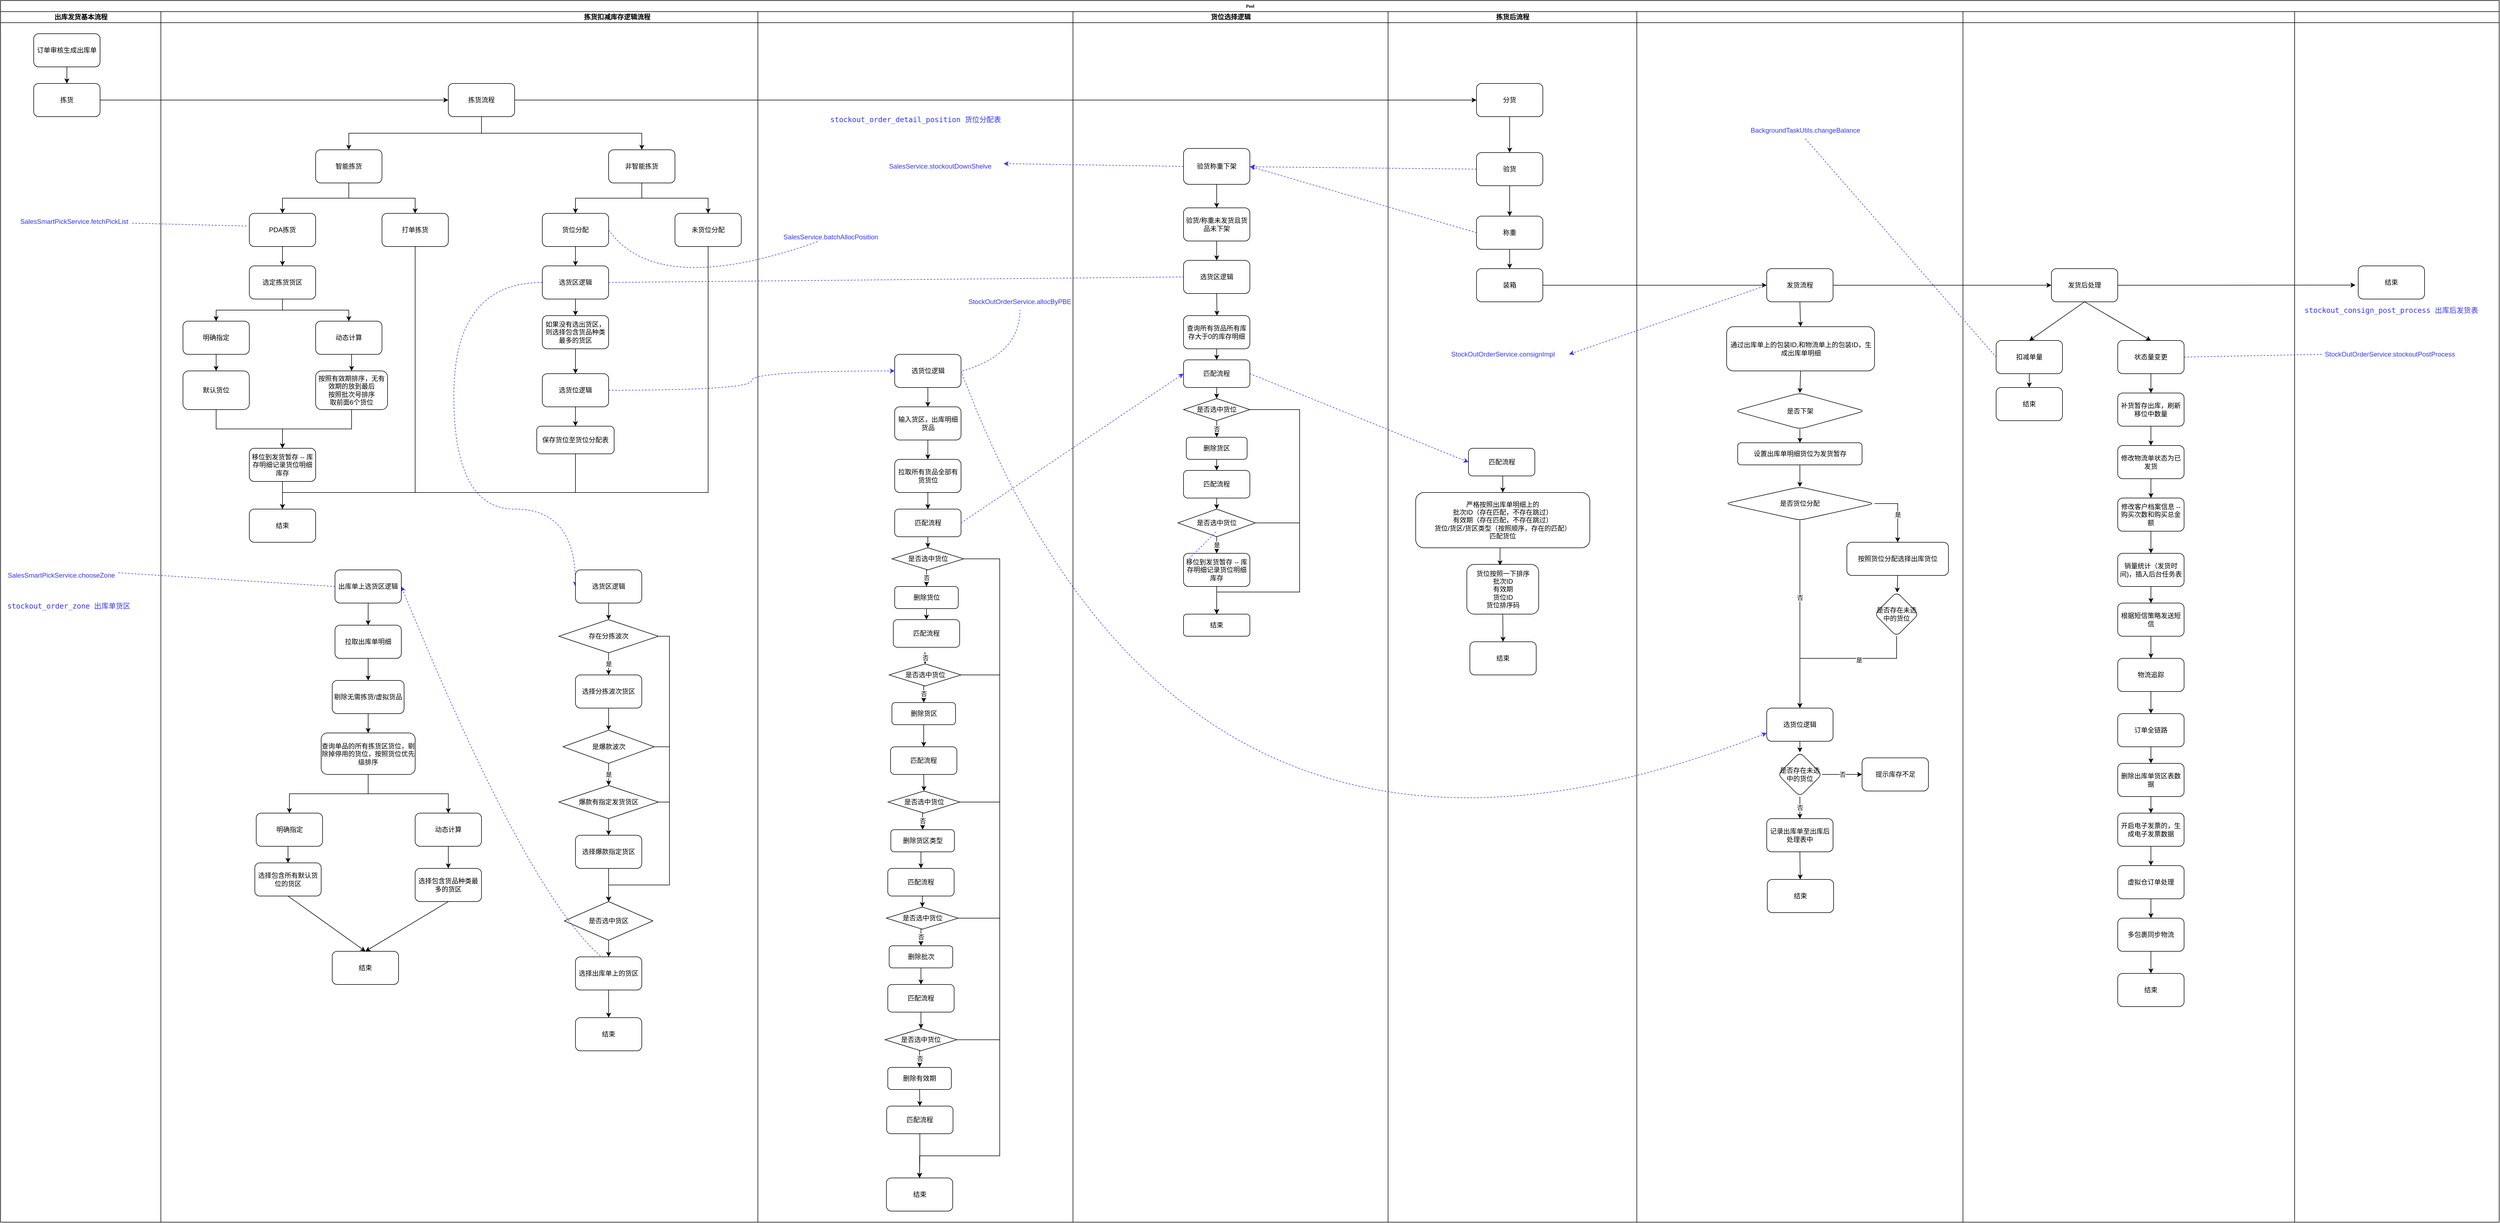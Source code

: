 <mxfile version="14.4.3" type="device"><diagram name="Page-1" id="74e2e168-ea6b-b213-b513-2b3c1d86103e"><mxGraphModel dx="2238" dy="685" grid="1" gridSize="10" guides="1" tooltips="1" connect="1" arrows="1" fold="1" page="1" pageScale="1" pageWidth="1100" pageHeight="850" background="#ffffff" math="0" shadow="0"><root><mxCell id="0"/><mxCell id="1" parent="0"/><mxCell id="77e6c97f196da883-1" value="Pool" style="swimlane;html=1;childLayout=stackLayout;startSize=20;rounded=0;shadow=0;labelBackgroundColor=none;strokeWidth=1;fontFamily=Verdana;fontSize=8;align=center;swimlaneFillColor=none;" parent="1" vertex="1"><mxGeometry x="-150" y="90" width="4520" height="2210" as="geometry"/></mxCell><mxCell id="77e6c97f196da883-2" value="出库发货基本流程" style="swimlane;html=1;startSize=20;" parent="77e6c97f196da883-1" vertex="1"><mxGeometry y="20" width="290" height="2190" as="geometry"/></mxCell><mxCell id="Hco3AGL7bzjALtpQsNcX-4" style="edgeStyle=orthogonalEdgeStyle;rounded=0;orthogonalLoop=1;jettySize=auto;html=1;exitX=0.5;exitY=1;exitDx=0;exitDy=0;" parent="77e6c97f196da883-2" source="Hco3AGL7bzjALtpQsNcX-2" target="Hco3AGL7bzjALtpQsNcX-3" edge="1"><mxGeometry relative="1" as="geometry"/></mxCell><mxCell id="Hco3AGL7bzjALtpQsNcX-2" value="订单审核生成出库单" style="rounded=1;whiteSpace=wrap;html=1;" parent="77e6c97f196da883-2" vertex="1"><mxGeometry x="60" y="40" width="120" height="60" as="geometry"/></mxCell><mxCell id="Hco3AGL7bzjALtpQsNcX-3" value="拣货" style="rounded=1;whiteSpace=wrap;html=1;" parent="77e6c97f196da883-2" vertex="1"><mxGeometry x="60" y="130" width="120" height="60" as="geometry"/></mxCell><mxCell id="w6w7BtyYNdcJadvcXvpi-26" value="&lt;font color=&quot;#3333ff&quot;&gt;SalesSmartPickService.fetchPickList&lt;/font&gt;" style="text;html=1;align=center;verticalAlign=middle;resizable=0;points=[];autosize=1;" vertex="1" parent="77e6c97f196da883-2"><mxGeometry x="28" y="370" width="210" height="20" as="geometry"/></mxCell><mxCell id="w6w7BtyYNdcJadvcXvpi-29" value="SalesSmartPickService.chooseZone" style="text;html=1;strokeColor=none;fillColor=none;align=center;verticalAlign=middle;whiteSpace=wrap;rounded=0;fontColor=#3333FF;" vertex="1" parent="77e6c97f196da883-2"><mxGeometry x="10" y="1010" width="200" height="20" as="geometry"/></mxCell><mxCell id="w6w7BtyYNdcJadvcXvpi-210" value="&lt;pre style=&quot;font-family: &amp;#34;jetbrains mono&amp;#34; , monospace ; font-size: 9.8pt&quot;&gt;&lt;span style=&quot;background-color: rgb(255 , 255 , 255)&quot;&gt;&lt;font color=&quot;#3333ff&quot;&gt;stockout_order_zone 出库单货区&lt;/font&gt;&lt;/span&gt;&lt;/pre&gt;" style="text;html=1;align=center;verticalAlign=middle;resizable=0;points=[];autosize=1;fontColor=#000000;" vertex="1" parent="77e6c97f196da883-2"><mxGeometry x="8" y="1050" width="230" height="50" as="geometry"/></mxCell><mxCell id="77e6c97f196da883-3" value="拣货扣减库存逻辑流程" style="swimlane;html=1;startSize=20;" parent="77e6c97f196da883-1" vertex="1"><mxGeometry x="290" y="20" width="1650" height="2190" as="geometry"/></mxCell><mxCell id="Hco3AGL7bzjALtpQsNcX-23" style="edgeStyle=orthogonalEdgeStyle;rounded=0;orthogonalLoop=1;jettySize=auto;html=1;exitX=0.5;exitY=1;exitDx=0;exitDy=0;entryX=0.5;entryY=0;entryDx=0;entryDy=0;" parent="77e6c97f196da883-3" source="Hco3AGL7bzjALtpQsNcX-19" target="Hco3AGL7bzjALtpQsNcX-21" edge="1"><mxGeometry relative="1" as="geometry"/></mxCell><mxCell id="Hco3AGL7bzjALtpQsNcX-24" style="edgeStyle=orthogonalEdgeStyle;rounded=0;orthogonalLoop=1;jettySize=auto;html=1;exitX=0.5;exitY=1;exitDx=0;exitDy=0;" parent="77e6c97f196da883-3" source="Hco3AGL7bzjALtpQsNcX-19" target="Hco3AGL7bzjALtpQsNcX-22" edge="1"><mxGeometry relative="1" as="geometry"/></mxCell><mxCell id="Hco3AGL7bzjALtpQsNcX-19" value="拣货流程" style="rounded=1;whiteSpace=wrap;html=1;" parent="77e6c97f196da883-3" vertex="1"><mxGeometry x="520" y="130" width="120" height="60" as="geometry"/></mxCell><mxCell id="Hco3AGL7bzjALtpQsNcX-27" style="edgeStyle=orthogonalEdgeStyle;rounded=0;orthogonalLoop=1;jettySize=auto;html=1;exitX=0.5;exitY=1;exitDx=0;exitDy=0;" parent="77e6c97f196da883-3" source="Hco3AGL7bzjALtpQsNcX-21" target="Hco3AGL7bzjALtpQsNcX-25" edge="1"><mxGeometry relative="1" as="geometry"/></mxCell><mxCell id="Hco3AGL7bzjALtpQsNcX-28" style="edgeStyle=orthogonalEdgeStyle;rounded=0;orthogonalLoop=1;jettySize=auto;html=1;exitX=0.5;exitY=1;exitDx=0;exitDy=0;entryX=0.5;entryY=0;entryDx=0;entryDy=0;" parent="77e6c97f196da883-3" source="Hco3AGL7bzjALtpQsNcX-21" target="Hco3AGL7bzjALtpQsNcX-26" edge="1"><mxGeometry relative="1" as="geometry"/></mxCell><mxCell id="Hco3AGL7bzjALtpQsNcX-21" value="智能拣货" style="rounded=1;whiteSpace=wrap;html=1;" parent="77e6c97f196da883-3" vertex="1"><mxGeometry x="280" y="250" width="120" height="60" as="geometry"/></mxCell><mxCell id="Hco3AGL7bzjALtpQsNcX-30" style="edgeStyle=orthogonalEdgeStyle;rounded=0;orthogonalLoop=1;jettySize=auto;html=1;exitX=0.5;exitY=1;exitDx=0;exitDy=0;" parent="77e6c97f196da883-3" source="Hco3AGL7bzjALtpQsNcX-22" target="Hco3AGL7bzjALtpQsNcX-29" edge="1"><mxGeometry relative="1" as="geometry"/></mxCell><mxCell id="Hco3AGL7bzjALtpQsNcX-33" style="edgeStyle=orthogonalEdgeStyle;rounded=0;orthogonalLoop=1;jettySize=auto;html=1;exitX=0.5;exitY=1;exitDx=0;exitDy=0;entryX=0.5;entryY=0;entryDx=0;entryDy=0;" parent="77e6c97f196da883-3" source="Hco3AGL7bzjALtpQsNcX-22" target="Hco3AGL7bzjALtpQsNcX-32" edge="1"><mxGeometry relative="1" as="geometry"/></mxCell><mxCell id="Hco3AGL7bzjALtpQsNcX-22" value="非智能拣货" style="rounded=1;whiteSpace=wrap;html=1;" parent="77e6c97f196da883-3" vertex="1"><mxGeometry x="810" y="250" width="120" height="60" as="geometry"/></mxCell><mxCell id="Hco3AGL7bzjALtpQsNcX-35" style="edgeStyle=orthogonalEdgeStyle;rounded=0;orthogonalLoop=1;jettySize=auto;html=1;exitX=0.5;exitY=1;exitDx=0;exitDy=0;entryX=0.5;entryY=0;entryDx=0;entryDy=0;" parent="77e6c97f196da883-3" source="Hco3AGL7bzjALtpQsNcX-25" target="Hco3AGL7bzjALtpQsNcX-34" edge="1"><mxGeometry relative="1" as="geometry"/></mxCell><mxCell id="Hco3AGL7bzjALtpQsNcX-25" value="PDA拣货" style="rounded=1;whiteSpace=wrap;html=1;" parent="77e6c97f196da883-3" vertex="1"><mxGeometry x="160" y="365" width="120" height="60" as="geometry"/></mxCell><mxCell id="Hco3AGL7bzjALtpQsNcX-26" value="打单拣货" style="rounded=1;whiteSpace=wrap;html=1;" parent="77e6c97f196da883-3" vertex="1"><mxGeometry x="400" y="365" width="120" height="60" as="geometry"/></mxCell><mxCell id="Hco3AGL7bzjALtpQsNcX-62" style="edgeStyle=orthogonalEdgeStyle;rounded=0;orthogonalLoop=1;jettySize=auto;html=1;exitX=0.5;exitY=1;exitDx=0;exitDy=0;entryX=0.5;entryY=0;entryDx=0;entryDy=0;" parent="77e6c97f196da883-3" source="Hco3AGL7bzjALtpQsNcX-29" target="Hco3AGL7bzjALtpQsNcX-61" edge="1"><mxGeometry relative="1" as="geometry"/></mxCell><mxCell id="Hco3AGL7bzjALtpQsNcX-29" value="货位分配" style="rounded=1;whiteSpace=wrap;html=1;" parent="77e6c97f196da883-3" vertex="1"><mxGeometry x="690" y="365" width="120" height="60" as="geometry"/></mxCell><mxCell id="Hco3AGL7bzjALtpQsNcX-32" value="未货位分配" style="rounded=1;whiteSpace=wrap;html=1;" parent="77e6c97f196da883-3" vertex="1"><mxGeometry x="930" y="365" width="120" height="60" as="geometry"/></mxCell><mxCell id="Hco3AGL7bzjALtpQsNcX-39" style="edgeStyle=orthogonalEdgeStyle;rounded=0;orthogonalLoop=1;jettySize=auto;html=1;exitX=0.5;exitY=1;exitDx=0;exitDy=0;entryX=0.5;entryY=0;entryDx=0;entryDy=0;" parent="77e6c97f196da883-3" source="Hco3AGL7bzjALtpQsNcX-34" target="Hco3AGL7bzjALtpQsNcX-37" edge="1"><mxGeometry relative="1" as="geometry"/></mxCell><mxCell id="Hco3AGL7bzjALtpQsNcX-40" style="edgeStyle=orthogonalEdgeStyle;rounded=0;orthogonalLoop=1;jettySize=auto;html=1;exitX=0.5;exitY=1;exitDx=0;exitDy=0;" parent="77e6c97f196da883-3" source="Hco3AGL7bzjALtpQsNcX-34" target="Hco3AGL7bzjALtpQsNcX-38" edge="1"><mxGeometry relative="1" as="geometry"/></mxCell><mxCell id="Hco3AGL7bzjALtpQsNcX-34" value="选定拣货货区" style="rounded=1;whiteSpace=wrap;html=1;" parent="77e6c97f196da883-3" vertex="1"><mxGeometry x="160" y="460" width="120" height="60" as="geometry"/></mxCell><mxCell id="Hco3AGL7bzjALtpQsNcX-44" style="edgeStyle=orthogonalEdgeStyle;rounded=0;orthogonalLoop=1;jettySize=auto;html=1;exitX=0.5;exitY=1;exitDx=0;exitDy=0;entryX=0.5;entryY=0;entryDx=0;entryDy=0;" parent="77e6c97f196da883-3" source="Hco3AGL7bzjALtpQsNcX-37" target="Hco3AGL7bzjALtpQsNcX-43" edge="1"><mxGeometry relative="1" as="geometry"/></mxCell><mxCell id="Hco3AGL7bzjALtpQsNcX-37" value="明确指定" style="rounded=1;whiteSpace=wrap;html=1;" parent="77e6c97f196da883-3" vertex="1"><mxGeometry x="40" y="560" width="120" height="60" as="geometry"/></mxCell><mxCell id="Hco3AGL7bzjALtpQsNcX-42" style="edgeStyle=orthogonalEdgeStyle;rounded=0;orthogonalLoop=1;jettySize=auto;html=1;exitX=0.5;exitY=1;exitDx=0;exitDy=0;entryX=0.5;entryY=0;entryDx=0;entryDy=0;" parent="77e6c97f196da883-3" source="Hco3AGL7bzjALtpQsNcX-38" target="Hco3AGL7bzjALtpQsNcX-41" edge="1"><mxGeometry relative="1" as="geometry"/></mxCell><mxCell id="Hco3AGL7bzjALtpQsNcX-38" value="动态计算" style="rounded=1;whiteSpace=wrap;html=1;" parent="77e6c97f196da883-3" vertex="1"><mxGeometry x="280" y="560" width="120" height="60" as="geometry"/></mxCell><mxCell id="Hco3AGL7bzjALtpQsNcX-48" style="edgeStyle=orthogonalEdgeStyle;rounded=0;orthogonalLoop=1;jettySize=auto;html=1;exitX=0.5;exitY=1;exitDx=0;exitDy=0;entryX=0.5;entryY=0;entryDx=0;entryDy=0;" parent="77e6c97f196da883-3" source="Hco3AGL7bzjALtpQsNcX-41" target="Hco3AGL7bzjALtpQsNcX-45" edge="1"><mxGeometry relative="1" as="geometry"/></mxCell><mxCell id="Hco3AGL7bzjALtpQsNcX-41" value="按照有效期排序，无有效期的放到最后&lt;br&gt;按照批次号排序&lt;br&gt;取前面6个货位" style="rounded=1;whiteSpace=wrap;html=1;" parent="77e6c97f196da883-3" vertex="1"><mxGeometry x="280" y="650" width="130" height="70" as="geometry"/></mxCell><mxCell id="Hco3AGL7bzjALtpQsNcX-46" style="edgeStyle=orthogonalEdgeStyle;rounded=0;orthogonalLoop=1;jettySize=auto;html=1;exitX=0.5;exitY=1;exitDx=0;exitDy=0;" parent="77e6c97f196da883-3" source="Hco3AGL7bzjALtpQsNcX-43" target="Hco3AGL7bzjALtpQsNcX-45" edge="1"><mxGeometry relative="1" as="geometry"/></mxCell><mxCell id="Hco3AGL7bzjALtpQsNcX-43" value="默认货位" style="rounded=1;whiteSpace=wrap;html=1;" parent="77e6c97f196da883-3" vertex="1"><mxGeometry x="40" y="650" width="120" height="70" as="geometry"/></mxCell><mxCell id="w6w7BtyYNdcJadvcXvpi-155" style="edgeStyle=none;rounded=0;orthogonalLoop=1;jettySize=auto;html=1;exitX=0.5;exitY=1;exitDx=0;exitDy=0;entryX=0.5;entryY=0;entryDx=0;entryDy=0;strokeColor=#000000;fontColor=#000000;" edge="1" parent="77e6c97f196da883-3" source="Hco3AGL7bzjALtpQsNcX-45" target="w6w7BtyYNdcJadvcXvpi-154"><mxGeometry relative="1" as="geometry"/></mxCell><mxCell id="Hco3AGL7bzjALtpQsNcX-45" value="移位到发货暂存 -- 库存明细记录货位明细库存" style="rounded=1;whiteSpace=wrap;html=1;" parent="77e6c97f196da883-3" vertex="1"><mxGeometry x="160" y="790" width="120" height="60" as="geometry"/></mxCell><mxCell id="Hco3AGL7bzjALtpQsNcX-65" style="edgeStyle=orthogonalEdgeStyle;rounded=0;orthogonalLoop=1;jettySize=auto;html=1;exitX=0.5;exitY=1;exitDx=0;exitDy=0;entryX=0.5;entryY=0;entryDx=0;entryDy=0;" parent="77e6c97f196da883-3" source="Hco3AGL7bzjALtpQsNcX-61" target="Hco3AGL7bzjALtpQsNcX-64" edge="1"><mxGeometry relative="1" as="geometry"/></mxCell><mxCell id="Hco3AGL7bzjALtpQsNcX-145" style="edgeStyle=orthogonalEdgeStyle;orthogonalLoop=1;jettySize=auto;html=1;exitX=0;exitY=0.5;exitDx=0;exitDy=0;entryX=0;entryY=0.5;entryDx=0;entryDy=0;dashed=1;strokeColor=#3333FF;strokeWidth=1;curved=1;" parent="77e6c97f196da883-3" source="Hco3AGL7bzjALtpQsNcX-61" target="Hco3AGL7bzjALtpQsNcX-95" edge="1"><mxGeometry relative="1" as="geometry"><Array as="points"><mxPoint x="530" y="490"/><mxPoint x="530" y="900"/></Array></mxGeometry></mxCell><mxCell id="Hco3AGL7bzjALtpQsNcX-61" value="选货区逻辑" style="rounded=1;whiteSpace=wrap;html=1;" parent="77e6c97f196da883-3" vertex="1"><mxGeometry x="690" y="460" width="120" height="60" as="geometry"/></mxCell><mxCell id="Hco3AGL7bzjALtpQsNcX-67" style="edgeStyle=orthogonalEdgeStyle;rounded=0;orthogonalLoop=1;jettySize=auto;html=1;exitX=0.5;exitY=1;exitDx=0;exitDy=0;entryX=0.5;entryY=0;entryDx=0;entryDy=0;" parent="77e6c97f196da883-3" source="Hco3AGL7bzjALtpQsNcX-64" target="Hco3AGL7bzjALtpQsNcX-66" edge="1"><mxGeometry relative="1" as="geometry"/></mxCell><mxCell id="Hco3AGL7bzjALtpQsNcX-64" value="如果没有选出货区，则选择包含货品种类最多的货区" style="rounded=1;whiteSpace=wrap;html=1;" parent="77e6c97f196da883-3" vertex="1"><mxGeometry x="690" y="550" width="120" height="60" as="geometry"/></mxCell><mxCell id="Hco3AGL7bzjALtpQsNcX-69" style="edgeStyle=orthogonalEdgeStyle;rounded=0;orthogonalLoop=1;jettySize=auto;html=1;exitX=0.5;exitY=1;exitDx=0;exitDy=0;entryX=0.5;entryY=0;entryDx=0;entryDy=0;" parent="77e6c97f196da883-3" source="Hco3AGL7bzjALtpQsNcX-66" target="Hco3AGL7bzjALtpQsNcX-68" edge="1"><mxGeometry relative="1" as="geometry"/></mxCell><mxCell id="Hco3AGL7bzjALtpQsNcX-66" value="选货位逻辑" style="rounded=1;whiteSpace=wrap;html=1;" parent="77e6c97f196da883-3" vertex="1"><mxGeometry x="690" y="655" width="120" height="60" as="geometry"/></mxCell><mxCell id="w6w7BtyYNdcJadvcXvpi-156" style="edgeStyle=none;rounded=0;orthogonalLoop=1;jettySize=auto;html=1;exitX=0.5;exitY=1;exitDx=0;exitDy=0;entryX=0.5;entryY=0;entryDx=0;entryDy=0;strokeColor=#000000;fontColor=#000000;" edge="1" parent="77e6c97f196da883-3" source="Hco3AGL7bzjALtpQsNcX-68" target="w6w7BtyYNdcJadvcXvpi-154"><mxGeometry relative="1" as="geometry"><Array as="points"><mxPoint x="750" y="870"/><mxPoint x="220" y="870"/></Array></mxGeometry></mxCell><mxCell id="Hco3AGL7bzjALtpQsNcX-68" value="保存货位至货位分配表" style="rounded=1;whiteSpace=wrap;html=1;" parent="77e6c97f196da883-3" vertex="1"><mxGeometry x="680" y="750" width="140" height="50" as="geometry"/></mxCell><mxCell id="Hco3AGL7bzjALtpQsNcX-95" value="选货区逻辑" style="rounded=1;whiteSpace=wrap;html=1;" parent="77e6c97f196da883-3" vertex="1"><mxGeometry x="750" y="1010" width="120" height="60" as="geometry"/></mxCell><mxCell id="Hco3AGL7bzjALtpQsNcX-97" style="edgeStyle=orthogonalEdgeStyle;rounded=0;orthogonalLoop=1;jettySize=auto;html=1;exitX=1;exitY=0.5;exitDx=0;exitDy=0;" parent="77e6c97f196da883-3" source="Hco3AGL7bzjALtpQsNcX-98" edge="1"><mxGeometry relative="1" as="geometry"><mxPoint x="810" y="1610" as="targetPoint"/><Array as="points"><mxPoint x="920" y="1130"/><mxPoint x="920" y="1580"/><mxPoint x="810" y="1580"/></Array></mxGeometry></mxCell><mxCell id="Hco3AGL7bzjALtpQsNcX-98" value="存在分拣波次" style="rhombus;whiteSpace=wrap;html=1;" parent="77e6c97f196da883-3" vertex="1"><mxGeometry x="720" y="1100" width="180" height="60" as="geometry"/></mxCell><mxCell id="Hco3AGL7bzjALtpQsNcX-94" style="edgeStyle=orthogonalEdgeStyle;rounded=0;orthogonalLoop=1;jettySize=auto;html=1;exitX=0.5;exitY=1;exitDx=0;exitDy=0;entryX=0.5;entryY=0;entryDx=0;entryDy=0;" parent="77e6c97f196da883-3" source="Hco3AGL7bzjALtpQsNcX-95" target="Hco3AGL7bzjALtpQsNcX-98" edge="1"><mxGeometry relative="1" as="geometry"/></mxCell><mxCell id="Hco3AGL7bzjALtpQsNcX-100" value="选择分拣波次货区" style="rounded=1;whiteSpace=wrap;html=1;" parent="77e6c97f196da883-3" vertex="1"><mxGeometry x="750" y="1200" width="120" height="60" as="geometry"/></mxCell><mxCell id="Hco3AGL7bzjALtpQsNcX-96" value="是" style="edgeStyle=orthogonalEdgeStyle;rounded=0;orthogonalLoop=1;jettySize=auto;html=1;exitX=0.5;exitY=1;exitDx=0;exitDy=0;entryX=0.5;entryY=0;entryDx=0;entryDy=0;" parent="77e6c97f196da883-3" source="Hco3AGL7bzjALtpQsNcX-98" target="Hco3AGL7bzjALtpQsNcX-100" edge="1"><mxGeometry relative="1" as="geometry"/></mxCell><mxCell id="Hco3AGL7bzjALtpQsNcX-102" value="是爆款波次" style="rhombus;whiteSpace=wrap;html=1;" parent="77e6c97f196da883-3" vertex="1"><mxGeometry x="727.5" y="1300" width="165" height="60" as="geometry"/></mxCell><mxCell id="Hco3AGL7bzjALtpQsNcX-99" style="edgeStyle=orthogonalEdgeStyle;rounded=0;orthogonalLoop=1;jettySize=auto;html=1;exitX=0.5;exitY=1;exitDx=0;exitDy=0;entryX=0.5;entryY=0;entryDx=0;entryDy=0;" parent="77e6c97f196da883-3" source="Hco3AGL7bzjALtpQsNcX-100" target="Hco3AGL7bzjALtpQsNcX-102" edge="1"><mxGeometry relative="1" as="geometry"/></mxCell><mxCell id="Hco3AGL7bzjALtpQsNcX-105" value="爆款有指定发货货区" style="rhombus;whiteSpace=wrap;html=1;" parent="77e6c97f196da883-3" vertex="1"><mxGeometry x="720" y="1400" width="180" height="60" as="geometry"/></mxCell><mxCell id="Hco3AGL7bzjALtpQsNcX-101" value="是" style="edgeStyle=orthogonalEdgeStyle;rounded=0;orthogonalLoop=1;jettySize=auto;html=1;exitX=0.5;exitY=1;exitDx=0;exitDy=0;entryX=0.5;entryY=0;entryDx=0;entryDy=0;" parent="77e6c97f196da883-3" source="Hco3AGL7bzjALtpQsNcX-102" target="Hco3AGL7bzjALtpQsNcX-105" edge="1"><mxGeometry relative="1" as="geometry"/></mxCell><mxCell id="Hco3AGL7bzjALtpQsNcX-107" value="选择爆款指定货区" style="rounded=1;whiteSpace=wrap;html=1;" parent="77e6c97f196da883-3" vertex="1"><mxGeometry x="750" y="1490" width="120" height="60" as="geometry"/></mxCell><mxCell id="Hco3AGL7bzjALtpQsNcX-103" style="edgeStyle=orthogonalEdgeStyle;rounded=0;orthogonalLoop=1;jettySize=auto;html=1;exitX=0.5;exitY=1;exitDx=0;exitDy=0;entryX=0.5;entryY=0;entryDx=0;entryDy=0;" parent="77e6c97f196da883-3" source="Hco3AGL7bzjALtpQsNcX-105" target="Hco3AGL7bzjALtpQsNcX-107" edge="1"><mxGeometry relative="1" as="geometry"><Array as="points"><mxPoint x="810" y="1470"/><mxPoint x="810" y="1470"/></Array></mxGeometry></mxCell><mxCell id="Hco3AGL7bzjALtpQsNcX-109" value="是否选中货区" style="rhombus;whiteSpace=wrap;html=1;" parent="77e6c97f196da883-3" vertex="1"><mxGeometry x="730" y="1610" width="160" height="70" as="geometry"/></mxCell><mxCell id="Hco3AGL7bzjALtpQsNcX-104" style="edgeStyle=orthogonalEdgeStyle;rounded=0;orthogonalLoop=1;jettySize=auto;html=1;exitX=1;exitY=0.5;exitDx=0;exitDy=0;entryX=0.5;entryY=0;entryDx=0;entryDy=0;" parent="77e6c97f196da883-3" source="Hco3AGL7bzjALtpQsNcX-105" target="Hco3AGL7bzjALtpQsNcX-109" edge="1"><mxGeometry relative="1" as="geometry"><mxPoint x="-410" y="1470" as="targetPoint"/><Array as="points"><mxPoint x="920" y="1430"/><mxPoint x="920" y="1580"/><mxPoint x="810" y="1580"/></Array></mxGeometry></mxCell><mxCell id="Hco3AGL7bzjALtpQsNcX-106" style="edgeStyle=orthogonalEdgeStyle;rounded=0;orthogonalLoop=1;jettySize=auto;html=1;exitX=0.5;exitY=1;exitDx=0;exitDy=0;entryX=0.5;entryY=0;entryDx=0;entryDy=0;" parent="77e6c97f196da883-3" source="Hco3AGL7bzjALtpQsNcX-107" target="Hco3AGL7bzjALtpQsNcX-109" edge="1"><mxGeometry relative="1" as="geometry"/></mxCell><mxCell id="Hco3AGL7bzjALtpQsNcX-110" style="edgeStyle=orthogonalEdgeStyle;rounded=0;orthogonalLoop=1;jettySize=auto;html=1;exitX=1;exitY=0.5;exitDx=0;exitDy=0;entryX=0.5;entryY=0;entryDx=0;entryDy=0;" parent="77e6c97f196da883-3" source="Hco3AGL7bzjALtpQsNcX-102" target="Hco3AGL7bzjALtpQsNcX-109" edge="1"><mxGeometry relative="1" as="geometry"><mxPoint x="-490" y="1510" as="targetPoint"/><Array as="points"><mxPoint x="920" y="1330"/><mxPoint x="920" y="1580"/><mxPoint x="810" y="1580"/></Array></mxGeometry></mxCell><mxCell id="w6w7BtyYNdcJadvcXvpi-96" style="edgeStyle=none;curved=1;orthogonalLoop=1;jettySize=auto;html=1;exitX=0.5;exitY=1;exitDx=0;exitDy=0;entryX=0.5;entryY=0;entryDx=0;entryDy=0;fontColor=#3333FF;" edge="1" parent="77e6c97f196da883-3" source="Hco3AGL7bzjALtpQsNcX-111" target="w6w7BtyYNdcJadvcXvpi-95"><mxGeometry relative="1" as="geometry"/></mxCell><mxCell id="w6w7BtyYNdcJadvcXvpi-97" style="edgeStyle=none;curved=1;orthogonalLoop=1;jettySize=auto;html=1;exitX=1;exitY=0.5;exitDx=0;exitDy=0;entryX=1;entryY=0.5;entryDx=0;entryDy=0;fontColor=#3333FF;dashed=1;strokeColor=#3333FF;" edge="1" parent="77e6c97f196da883-3" source="Hco3AGL7bzjALtpQsNcX-111" target="Hco3AGL7bzjALtpQsNcX-115"><mxGeometry relative="1" as="geometry"><Array as="points"><mxPoint x="730" y="1760"/></Array></mxGeometry></mxCell><mxCell id="Hco3AGL7bzjALtpQsNcX-111" value="选择出库单上的货区" style="rounded=1;whiteSpace=wrap;html=1;" parent="77e6c97f196da883-3" vertex="1"><mxGeometry x="750" y="1710" width="120" height="60" as="geometry"/></mxCell><mxCell id="Hco3AGL7bzjALtpQsNcX-108" style="edgeStyle=orthogonalEdgeStyle;rounded=0;orthogonalLoop=1;jettySize=auto;html=1;exitX=0.5;exitY=1;exitDx=0;exitDy=0;entryX=0.5;entryY=0;entryDx=0;entryDy=0;" parent="77e6c97f196da883-3" source="Hco3AGL7bzjALtpQsNcX-109" target="Hco3AGL7bzjALtpQsNcX-111" edge="1"><mxGeometry relative="1" as="geometry"/></mxCell><mxCell id="Hco3AGL7bzjALtpQsNcX-129" style="edgeStyle=orthogonalEdgeStyle;orthogonalLoop=1;jettySize=auto;html=1;exitX=0.5;exitY=1;exitDx=0;exitDy=0;strokeWidth=1;rounded=0;" parent="77e6c97f196da883-3" source="Hco3AGL7bzjALtpQsNcX-115" target="Hco3AGL7bzjALtpQsNcX-122" edge="1"><mxGeometry relative="1" as="geometry"/></mxCell><mxCell id="Hco3AGL7bzjALtpQsNcX-115" value="出库单上选货区逻辑" style="rounded=1;whiteSpace=wrap;html=1;" parent="77e6c97f196da883-3" vertex="1"><mxGeometry x="315" y="1010" width="120" height="60" as="geometry"/></mxCell><mxCell id="Hco3AGL7bzjALtpQsNcX-131" style="edgeStyle=orthogonalEdgeStyle;orthogonalLoop=1;jettySize=auto;html=1;exitX=0.5;exitY=1;exitDx=0;exitDy=0;entryX=0.5;entryY=0;entryDx=0;entryDy=0;strokeColor=#000000;strokeWidth=1;rounded=0;" parent="77e6c97f196da883-3" source="Hco3AGL7bzjALtpQsNcX-122" target="Hco3AGL7bzjALtpQsNcX-130" edge="1"><mxGeometry relative="1" as="geometry"/></mxCell><mxCell id="Hco3AGL7bzjALtpQsNcX-122" value="拉取出库单明细" style="rounded=1;whiteSpace=wrap;html=1;" parent="77e6c97f196da883-3" vertex="1"><mxGeometry x="315" y="1110" width="120" height="60" as="geometry"/></mxCell><mxCell id="Hco3AGL7bzjALtpQsNcX-133" style="edgeStyle=orthogonalEdgeStyle;orthogonalLoop=1;jettySize=auto;html=1;exitX=0.5;exitY=1;exitDx=0;exitDy=0;entryX=0.5;entryY=0;entryDx=0;entryDy=0;strokeColor=#000000;strokeWidth=1;rounded=0;" parent="77e6c97f196da883-3" source="Hco3AGL7bzjALtpQsNcX-130" target="Hco3AGL7bzjALtpQsNcX-132" edge="1"><mxGeometry relative="1" as="geometry"/></mxCell><mxCell id="Hco3AGL7bzjALtpQsNcX-130" value="剔除无需拣货/虚拟货品" style="rounded=1;whiteSpace=wrap;html=1;" parent="77e6c97f196da883-3" vertex="1"><mxGeometry x="310" y="1210" width="130" height="60" as="geometry"/></mxCell><mxCell id="Hco3AGL7bzjALtpQsNcX-136" style="edgeStyle=orthogonalEdgeStyle;rounded=0;orthogonalLoop=1;jettySize=auto;html=1;exitX=0.5;exitY=1;exitDx=0;exitDy=0;entryX=0.5;entryY=0;entryDx=0;entryDy=0;strokeColor=#000000;strokeWidth=1;" parent="77e6c97f196da883-3" source="Hco3AGL7bzjALtpQsNcX-132" target="Hco3AGL7bzjALtpQsNcX-134" edge="1"><mxGeometry relative="1" as="geometry"/></mxCell><mxCell id="Hco3AGL7bzjALtpQsNcX-137" style="edgeStyle=orthogonalEdgeStyle;rounded=0;orthogonalLoop=1;jettySize=auto;html=1;exitX=0.5;exitY=1;exitDx=0;exitDy=0;entryX=0.5;entryY=0;entryDx=0;entryDy=0;strokeColor=#000000;strokeWidth=1;" parent="77e6c97f196da883-3" source="Hco3AGL7bzjALtpQsNcX-132" target="Hco3AGL7bzjALtpQsNcX-135" edge="1"><mxGeometry relative="1" as="geometry"/></mxCell><mxCell id="Hco3AGL7bzjALtpQsNcX-132" value="查询单品的所有拣货区货位，剔除掉停用的货位，按照货位优先级排序" style="rounded=1;whiteSpace=wrap;html=1;" parent="77e6c97f196da883-3" vertex="1"><mxGeometry x="290" y="1305" width="170" height="75" as="geometry"/></mxCell><mxCell id="Hco3AGL7bzjALtpQsNcX-139" style="edgeStyle=orthogonalEdgeStyle;rounded=0;orthogonalLoop=1;jettySize=auto;html=1;exitX=0.5;exitY=1;exitDx=0;exitDy=0;entryX=0.5;entryY=0;entryDx=0;entryDy=0;strokeColor=#000000;strokeWidth=1;" parent="77e6c97f196da883-3" source="Hco3AGL7bzjALtpQsNcX-134" target="Hco3AGL7bzjALtpQsNcX-138" edge="1"><mxGeometry relative="1" as="geometry"/></mxCell><mxCell id="Hco3AGL7bzjALtpQsNcX-134" value="明确指定" style="rounded=1;whiteSpace=wrap;html=1;" parent="77e6c97f196da883-3" vertex="1"><mxGeometry x="172.5" y="1450" width="120" height="60" as="geometry"/></mxCell><mxCell id="Hco3AGL7bzjALtpQsNcX-141" style="edgeStyle=orthogonalEdgeStyle;rounded=0;orthogonalLoop=1;jettySize=auto;html=1;exitX=0.5;exitY=1;exitDx=0;exitDy=0;entryX=0.5;entryY=0;entryDx=0;entryDy=0;strokeColor=#000000;strokeWidth=1;" parent="77e6c97f196da883-3" source="Hco3AGL7bzjALtpQsNcX-135" target="Hco3AGL7bzjALtpQsNcX-140" edge="1"><mxGeometry relative="1" as="geometry"/></mxCell><mxCell id="Hco3AGL7bzjALtpQsNcX-135" value="动态计算" style="rounded=1;whiteSpace=wrap;html=1;" parent="77e6c97f196da883-3" vertex="1"><mxGeometry x="460" y="1450" width="120" height="60" as="geometry"/></mxCell><mxCell id="w6w7BtyYNdcJadvcXvpi-100" style="edgeStyle=none;orthogonalLoop=1;jettySize=auto;html=1;exitX=0.5;exitY=1;exitDx=0;exitDy=0;entryX=0.5;entryY=0;entryDx=0;entryDy=0;fontColor=#000000;rounded=0;" edge="1" parent="77e6c97f196da883-3" source="Hco3AGL7bzjALtpQsNcX-138" target="w6w7BtyYNdcJadvcXvpi-99"><mxGeometry relative="1" as="geometry"/></mxCell><mxCell id="Hco3AGL7bzjALtpQsNcX-138" value="选择包含所有默认货位的货区" style="rounded=1;whiteSpace=wrap;html=1;" parent="77e6c97f196da883-3" vertex="1"><mxGeometry x="170" y="1540" width="120" height="60" as="geometry"/></mxCell><mxCell id="Hco3AGL7bzjALtpQsNcX-140" value="选择包含货品种类最多的货区" style="rounded=1;whiteSpace=wrap;html=1;" parent="77e6c97f196da883-3" vertex="1"><mxGeometry x="460" y="1550" width="120" height="60" as="geometry"/></mxCell><mxCell id="77e6c97f196da883-7" value="" style="swimlane;html=1;startSize=20;" parent="77e6c97f196da883-3" vertex="1"><mxGeometry x="1080" width="570" height="2190" as="geometry"><mxRectangle x="1080" width="70" height="20" as="alternateBounds"/></mxGeometry></mxCell><mxCell id="w6w7BtyYNdcJadvcXvpi-32" value="SalesService.batchAllocPosition" style="text;html=1;strokeColor=none;fillColor=none;align=center;verticalAlign=middle;whiteSpace=wrap;rounded=0;fontColor=#3333FF;" vertex="1" parent="77e6c97f196da883-7"><mxGeometry x="38" y="400" width="188" height="15" as="geometry"/></mxCell><mxCell id="w6w7BtyYNdcJadvcXvpi-36" value="&lt;pre style=&quot;font-family: &amp;#34;jetbrains mono&amp;#34; , monospace ; font-size: 9.8pt&quot;&gt;&lt;span style=&quot;background-color: rgb(255 , 255 , 255)&quot;&gt;stockout_order_detail_position 货位分配表&lt;/span&gt;&lt;/pre&gt;" style="text;html=1;align=center;verticalAlign=middle;whiteSpace=wrap;rounded=0;fontColor=#3333FF;" vertex="1" parent="77e6c97f196da883-7"><mxGeometry x="125.5" y="180" width="319" height="30" as="geometry"/></mxCell><mxCell id="w6w7BtyYNdcJadvcXvpi-37" value="StockOutOrderService.allocByPBE" style="text;html=1;strokeColor=none;fillColor=none;align=center;verticalAlign=middle;whiteSpace=wrap;rounded=0;fontColor=#3333FF;" vertex="1" parent="77e6c97f196da883-7"><mxGeometry x="378" y="510" width="192" height="30" as="geometry"/></mxCell><mxCell id="Hco3AGL7bzjALtpQsNcX-146" value="选货位逻辑" style="rounded=1;whiteSpace=wrap;html=1;" parent="77e6c97f196da883-7" vertex="1"><mxGeometry x="247.5" y="620" width="120" height="60" as="geometry"/></mxCell><mxCell id="Hco3AGL7bzjALtpQsNcX-149" value="输入货区，出库明细货品" style="rounded=1;whiteSpace=wrap;html=1;" parent="77e6c97f196da883-7" vertex="1"><mxGeometry x="247.5" y="715" width="120" height="60" as="geometry"/></mxCell><mxCell id="Hco3AGL7bzjALtpQsNcX-150" style="edgeStyle=orthogonalEdgeStyle;orthogonalLoop=1;jettySize=auto;html=1;exitX=0.5;exitY=1;exitDx=0;exitDy=0;strokeWidth=1;rounded=0;" parent="77e6c97f196da883-7" source="Hco3AGL7bzjALtpQsNcX-146" target="Hco3AGL7bzjALtpQsNcX-149" edge="1"><mxGeometry relative="1" as="geometry"/></mxCell><mxCell id="Hco3AGL7bzjALtpQsNcX-154" style="edgeStyle=orthogonalEdgeStyle;rounded=0;orthogonalLoop=1;jettySize=auto;html=1;exitX=0.5;exitY=1;exitDx=0;exitDy=0;strokeColor=#000000;strokeWidth=1;" parent="77e6c97f196da883-7" source="Hco3AGL7bzjALtpQsNcX-151" edge="1"><mxGeometry relative="1" as="geometry"><mxPoint x="307.5" y="900" as="targetPoint"/></mxGeometry></mxCell><mxCell id="Hco3AGL7bzjALtpQsNcX-151" value="拉取所有货品全部有货货位" style="rounded=1;whiteSpace=wrap;html=1;" parent="77e6c97f196da883-7" vertex="1"><mxGeometry x="247.5" y="810" width="120" height="60" as="geometry"/></mxCell><mxCell id="Hco3AGL7bzjALtpQsNcX-158" value="是否选中货位" style="rhombus;whiteSpace=wrap;html=1;" parent="77e6c97f196da883-7" vertex="1"><mxGeometry x="242.5" y="970" width="130" height="40" as="geometry"/></mxCell><mxCell id="Hco3AGL7bzjALtpQsNcX-152" style="edgeStyle=orthogonalEdgeStyle;rounded=0;orthogonalLoop=1;jettySize=auto;html=1;exitX=0.5;exitY=1;exitDx=0;exitDy=0;strokeColor=#000000;strokeWidth=1;" parent="77e6c97f196da883-7" source="Hco3AGL7bzjALtpQsNcX-149" target="Hco3AGL7bzjALtpQsNcX-151" edge="1"><mxGeometry relative="1" as="geometry"/></mxCell><mxCell id="Hco3AGL7bzjALtpQsNcX-187" value="否" style="edgeStyle=orthogonalEdgeStyle;rounded=0;orthogonalLoop=1;jettySize=auto;html=1;exitX=0.5;exitY=1;exitDx=0;exitDy=0;entryX=0.5;entryY=0;entryDx=0;entryDy=0;strokeColor=#000000;strokeWidth=1;" parent="77e6c97f196da883-7" target="Hco3AGL7bzjALtpQsNcX-164" edge="1"><mxGeometry relative="1" as="geometry"><mxPoint x="300.62" y="1160" as="sourcePoint"/></mxGeometry></mxCell><mxCell id="Hco3AGL7bzjALtpQsNcX-161" value="删除货位" style="rounded=1;whiteSpace=wrap;html=1;" parent="77e6c97f196da883-7" vertex="1"><mxGeometry x="247.5" y="1040" width="115" height="40" as="geometry"/></mxCell><mxCell id="Hco3AGL7bzjALtpQsNcX-162" value="否" style="edgeStyle=orthogonalEdgeStyle;rounded=0;orthogonalLoop=1;jettySize=auto;html=1;exitX=0.5;exitY=1;exitDx=0;exitDy=0;entryX=0.5;entryY=0;entryDx=0;entryDy=0;strokeColor=#000000;strokeWidth=1;" parent="77e6c97f196da883-7" source="Hco3AGL7bzjALtpQsNcX-158" target="Hco3AGL7bzjALtpQsNcX-161" edge="1"><mxGeometry relative="1" as="geometry"/></mxCell><mxCell id="Hco3AGL7bzjALtpQsNcX-164" value="是否选中货位" style="rhombus;whiteSpace=wrap;html=1;" parent="77e6c97f196da883-7" vertex="1"><mxGeometry x="237.5" y="1180" width="130" height="40" as="geometry"/></mxCell><mxCell id="Hco3AGL7bzjALtpQsNcX-165" value="删除货区" style="rounded=1;whiteSpace=wrap;html=1;" parent="77e6c97f196da883-7" vertex="1"><mxGeometry x="242.5" y="1250" width="115" height="40" as="geometry"/></mxCell><mxCell id="Hco3AGL7bzjALtpQsNcX-163" value="否" style="edgeStyle=orthogonalEdgeStyle;rounded=0;orthogonalLoop=1;jettySize=auto;html=1;exitX=0.5;exitY=1;exitDx=0;exitDy=0;entryX=0.5;entryY=0;entryDx=0;entryDy=0;strokeColor=#000000;strokeWidth=1;" parent="77e6c97f196da883-7" source="Hco3AGL7bzjALtpQsNcX-164" target="Hco3AGL7bzjALtpQsNcX-165" edge="1"><mxGeometry relative="1" as="geometry"/></mxCell><mxCell id="Hco3AGL7bzjALtpQsNcX-167" value="是否选中货位" style="rhombus;whiteSpace=wrap;html=1;" parent="77e6c97f196da883-7" vertex="1"><mxGeometry x="235.5" y="1410" width="130" height="40" as="geometry"/></mxCell><mxCell id="Hco3AGL7bzjALtpQsNcX-168" value="删除货区类型" style="rounded=1;whiteSpace=wrap;html=1;" parent="77e6c97f196da883-7" vertex="1"><mxGeometry x="240.5" y="1480" width="115" height="40" as="geometry"/></mxCell><mxCell id="Hco3AGL7bzjALtpQsNcX-166" value="否" style="edgeStyle=orthogonalEdgeStyle;rounded=0;orthogonalLoop=1;jettySize=auto;html=1;exitX=0.5;exitY=1;exitDx=0;exitDy=0;entryX=0.5;entryY=0;entryDx=0;entryDy=0;strokeColor=#000000;strokeWidth=1;" parent="77e6c97f196da883-7" source="Hco3AGL7bzjALtpQsNcX-167" target="Hco3AGL7bzjALtpQsNcX-168" edge="1"><mxGeometry relative="1" as="geometry"/></mxCell><mxCell id="Hco3AGL7bzjALtpQsNcX-170" value="是否选中货位" style="rhombus;whiteSpace=wrap;html=1;" parent="77e6c97f196da883-7" vertex="1"><mxGeometry x="232.5" y="1620" width="130" height="40" as="geometry"/></mxCell><mxCell id="Hco3AGL7bzjALtpQsNcX-171" value="删除批次" style="rounded=1;whiteSpace=wrap;html=1;" parent="77e6c97f196da883-7" vertex="1"><mxGeometry x="237.5" y="1690" width="115" height="40" as="geometry"/></mxCell><mxCell id="Hco3AGL7bzjALtpQsNcX-169" value="否" style="edgeStyle=orthogonalEdgeStyle;rounded=0;orthogonalLoop=1;jettySize=auto;html=1;exitX=0.5;exitY=1;exitDx=0;exitDy=0;entryX=0.5;entryY=0;entryDx=0;entryDy=0;strokeColor=#000000;strokeWidth=1;" parent="77e6c97f196da883-7" source="Hco3AGL7bzjALtpQsNcX-170" target="Hco3AGL7bzjALtpQsNcX-171" edge="1"><mxGeometry relative="1" as="geometry"/></mxCell><mxCell id="Hco3AGL7bzjALtpQsNcX-173" value="是否选中货位" style="rhombus;whiteSpace=wrap;html=1;" parent="77e6c97f196da883-7" vertex="1"><mxGeometry x="230" y="1840" width="130" height="40" as="geometry"/></mxCell><mxCell id="Hco3AGL7bzjALtpQsNcX-174" value="删除有效期" style="rounded=1;whiteSpace=wrap;html=1;" parent="77e6c97f196da883-7" vertex="1"><mxGeometry x="235" y="1910" width="115" height="40" as="geometry"/></mxCell><mxCell id="Hco3AGL7bzjALtpQsNcX-172" value="否" style="edgeStyle=orthogonalEdgeStyle;rounded=0;orthogonalLoop=1;jettySize=auto;html=1;exitX=0.5;exitY=1;exitDx=0;exitDy=0;entryX=0.5;entryY=0;entryDx=0;entryDy=0;strokeColor=#000000;strokeWidth=1;" parent="77e6c97f196da883-7" source="Hco3AGL7bzjALtpQsNcX-173" target="Hco3AGL7bzjALtpQsNcX-174" edge="1"><mxGeometry relative="1" as="geometry"/></mxCell><mxCell id="Hco3AGL7bzjALtpQsNcX-183" style="edgeStyle=orthogonalEdgeStyle;rounded=0;orthogonalLoop=1;jettySize=auto;html=1;exitX=0.5;exitY=1;exitDx=0;exitDy=0;entryX=0.5;entryY=0;entryDx=0;entryDy=0;strokeColor=#000000;strokeWidth=1;" parent="77e6c97f196da883-7" source="Hco3AGL7bzjALtpQsNcX-182" target="Hco3AGL7bzjALtpQsNcX-158" edge="1"><mxGeometry relative="1" as="geometry"/></mxCell><mxCell id="Hco3AGL7bzjALtpQsNcX-182" value="匹配流程" style="rounded=1;whiteSpace=wrap;html=1;" parent="77e6c97f196da883-7" vertex="1"><mxGeometry x="247.5" y="900" width="120" height="50" as="geometry"/></mxCell><mxCell id="Hco3AGL7bzjALtpQsNcX-190" value="匹配流程" style="rounded=1;whiteSpace=wrap;html=1;" parent="77e6c97f196da883-7" vertex="1"><mxGeometry x="245" y="1100" width="120" height="50" as="geometry"/></mxCell><mxCell id="Hco3AGL7bzjALtpQsNcX-191" style="edgeStyle=orthogonalEdgeStyle;rounded=0;orthogonalLoop=1;jettySize=auto;html=1;exitX=0.5;exitY=1;exitDx=0;exitDy=0;strokeColor=#000000;strokeWidth=1;" parent="77e6c97f196da883-7" source="Hco3AGL7bzjALtpQsNcX-161" target="Hco3AGL7bzjALtpQsNcX-190" edge="1"><mxGeometry relative="1" as="geometry"/></mxCell><mxCell id="Hco3AGL7bzjALtpQsNcX-194" style="edgeStyle=orthogonalEdgeStyle;rounded=0;orthogonalLoop=1;jettySize=auto;html=1;exitX=0.5;exitY=1;exitDx=0;exitDy=0;entryX=0.5;entryY=0;entryDx=0;entryDy=0;strokeColor=#000000;strokeWidth=1;" parent="77e6c97f196da883-7" source="Hco3AGL7bzjALtpQsNcX-192" target="Hco3AGL7bzjALtpQsNcX-167" edge="1"><mxGeometry relative="1" as="geometry"/></mxCell><mxCell id="Hco3AGL7bzjALtpQsNcX-192" value="匹配流程" style="rounded=1;whiteSpace=wrap;html=1;" parent="77e6c97f196da883-7" vertex="1"><mxGeometry x="240" y="1330" width="120" height="50" as="geometry"/></mxCell><mxCell id="Hco3AGL7bzjALtpQsNcX-193" style="edgeStyle=orthogonalEdgeStyle;rounded=0;orthogonalLoop=1;jettySize=auto;html=1;exitX=0.5;exitY=1;exitDx=0;exitDy=0;entryX=0.5;entryY=0;entryDx=0;entryDy=0;strokeColor=#000000;strokeWidth=1;" parent="77e6c97f196da883-7" source="Hco3AGL7bzjALtpQsNcX-165" target="Hco3AGL7bzjALtpQsNcX-192" edge="1"><mxGeometry relative="1" as="geometry"/></mxCell><mxCell id="Hco3AGL7bzjALtpQsNcX-198" style="edgeStyle=orthogonalEdgeStyle;rounded=0;orthogonalLoop=1;jettySize=auto;html=1;exitX=0.5;exitY=1;exitDx=0;exitDy=0;entryX=0.5;entryY=0;entryDx=0;entryDy=0;strokeColor=#000000;strokeWidth=1;" parent="77e6c97f196da883-7" source="Hco3AGL7bzjALtpQsNcX-195" target="Hco3AGL7bzjALtpQsNcX-170" edge="1"><mxGeometry relative="1" as="geometry"/></mxCell><mxCell id="Hco3AGL7bzjALtpQsNcX-195" value="匹配流程" style="rounded=1;whiteSpace=wrap;html=1;" parent="77e6c97f196da883-7" vertex="1"><mxGeometry x="235" y="1550" width="120" height="50" as="geometry"/></mxCell><mxCell id="Hco3AGL7bzjALtpQsNcX-197" style="edgeStyle=orthogonalEdgeStyle;rounded=0;orthogonalLoop=1;jettySize=auto;html=1;exitX=0.5;exitY=1;exitDx=0;exitDy=0;entryX=0.5;entryY=0;entryDx=0;entryDy=0;strokeColor=#000000;strokeWidth=1;" parent="77e6c97f196da883-7" source="Hco3AGL7bzjALtpQsNcX-168" target="Hco3AGL7bzjALtpQsNcX-195" edge="1"><mxGeometry relative="1" as="geometry"/></mxCell><mxCell id="Hco3AGL7bzjALtpQsNcX-201" style="edgeStyle=orthogonalEdgeStyle;rounded=0;orthogonalLoop=1;jettySize=auto;html=1;exitX=0.5;exitY=1;exitDx=0;exitDy=0;entryX=0.5;entryY=0;entryDx=0;entryDy=0;strokeColor=#000000;strokeWidth=1;" parent="77e6c97f196da883-7" source="Hco3AGL7bzjALtpQsNcX-199" target="Hco3AGL7bzjALtpQsNcX-173" edge="1"><mxGeometry relative="1" as="geometry"/></mxCell><mxCell id="Hco3AGL7bzjALtpQsNcX-199" value="匹配流程" style="rounded=1;whiteSpace=wrap;html=1;" parent="77e6c97f196da883-7" vertex="1"><mxGeometry x="235" y="1760" width="120" height="50" as="geometry"/></mxCell><mxCell id="Hco3AGL7bzjALtpQsNcX-200" style="edgeStyle=orthogonalEdgeStyle;rounded=0;orthogonalLoop=1;jettySize=auto;html=1;exitX=0.5;exitY=1;exitDx=0;exitDy=0;entryX=0.5;entryY=0;entryDx=0;entryDy=0;strokeColor=#000000;strokeWidth=1;" parent="77e6c97f196da883-7" source="Hco3AGL7bzjALtpQsNcX-171" target="Hco3AGL7bzjALtpQsNcX-199" edge="1"><mxGeometry relative="1" as="geometry"/></mxCell><mxCell id="Hco3AGL7bzjALtpQsNcX-206" value="匹配流程" style="rounded=1;whiteSpace=wrap;html=1;" parent="77e6c97f196da883-7" vertex="1"><mxGeometry x="233" y="1980" width="120" height="50" as="geometry"/></mxCell><mxCell id="Hco3AGL7bzjALtpQsNcX-205" style="edgeStyle=orthogonalEdgeStyle;rounded=0;orthogonalLoop=1;jettySize=auto;html=1;exitX=0.5;exitY=1;exitDx=0;exitDy=0;strokeColor=#000000;strokeWidth=1;entryX=0.5;entryY=0;entryDx=0;entryDy=0;" parent="77e6c97f196da883-7" source="Hco3AGL7bzjALtpQsNcX-174" target="Hco3AGL7bzjALtpQsNcX-206" edge="1"><mxGeometry relative="1" as="geometry"><mxPoint x="292.5" y="1980" as="targetPoint"/></mxGeometry></mxCell><mxCell id="Hco3AGL7bzjALtpQsNcX-210" value="结束" style="rounded=1;whiteSpace=wrap;html=1;" parent="77e6c97f196da883-7" vertex="1"><mxGeometry x="232.5" y="2110" width="120" height="60" as="geometry"/></mxCell><mxCell id="w6w7BtyYNdcJadvcXvpi-14" style="edgeStyle=orthogonalEdgeStyle;rounded=0;orthogonalLoop=1;jettySize=auto;html=1;exitX=1;exitY=0.5;exitDx=0;exitDy=0;entryX=0.5;entryY=0;entryDx=0;entryDy=0;strokeColor=#000000;" edge="1" parent="77e6c97f196da883-7" source="Hco3AGL7bzjALtpQsNcX-158" target="Hco3AGL7bzjALtpQsNcX-210"><mxGeometry relative="1" as="geometry"><Array as="points"><mxPoint x="437.5" y="990"/><mxPoint x="437.5" y="2070"/><mxPoint x="292.5" y="2070"/></Array></mxGeometry></mxCell><mxCell id="w6w7BtyYNdcJadvcXvpi-13" style="edgeStyle=orthogonalEdgeStyle;rounded=0;orthogonalLoop=1;jettySize=auto;html=1;exitX=1;exitY=0.5;exitDx=0;exitDy=0;strokeColor=#000000;" edge="1" parent="77e6c97f196da883-7" source="Hco3AGL7bzjALtpQsNcX-164" target="Hco3AGL7bzjALtpQsNcX-210"><mxGeometry relative="1" as="geometry"><Array as="points"><mxPoint x="437.5" y="1200"/><mxPoint x="437.5" y="2070"/><mxPoint x="292.5" y="2070"/></Array></mxGeometry></mxCell><mxCell id="w6w7BtyYNdcJadvcXvpi-12" style="edgeStyle=orthogonalEdgeStyle;rounded=0;orthogonalLoop=1;jettySize=auto;html=1;exitX=1;exitY=0.5;exitDx=0;exitDy=0;entryX=0.5;entryY=0;entryDx=0;entryDy=0;strokeColor=#000000;" edge="1" parent="77e6c97f196da883-7" source="Hco3AGL7bzjALtpQsNcX-167" target="Hco3AGL7bzjALtpQsNcX-210"><mxGeometry relative="1" as="geometry"><Array as="points"><mxPoint x="437.5" y="1430"/><mxPoint x="437.5" y="2070"/><mxPoint x="292.5" y="2070"/></Array></mxGeometry></mxCell><mxCell id="w6w7BtyYNdcJadvcXvpi-11" style="edgeStyle=orthogonalEdgeStyle;rounded=0;orthogonalLoop=1;jettySize=auto;html=1;exitX=1;exitY=0.5;exitDx=0;exitDy=0;strokeColor=#000000;" edge="1" parent="77e6c97f196da883-7" source="Hco3AGL7bzjALtpQsNcX-170" target="Hco3AGL7bzjALtpQsNcX-210"><mxGeometry relative="1" as="geometry"><Array as="points"><mxPoint x="437.5" y="1640"/><mxPoint x="437.5" y="2070"/><mxPoint x="292.5" y="2070"/></Array></mxGeometry></mxCell><mxCell id="w6w7BtyYNdcJadvcXvpi-9" style="edgeStyle=orthogonalEdgeStyle;rounded=0;orthogonalLoop=1;jettySize=auto;html=1;exitX=1;exitY=0.5;exitDx=0;exitDy=0;entryX=0.5;entryY=0;entryDx=0;entryDy=0;strokeColor=#000000;" edge="1" parent="77e6c97f196da883-7" source="Hco3AGL7bzjALtpQsNcX-173" target="Hco3AGL7bzjALtpQsNcX-210"><mxGeometry relative="1" as="geometry"><Array as="points"><mxPoint x="437.5" y="1860"/><mxPoint x="437.5" y="2070"/><mxPoint x="292.5" y="2070"/></Array></mxGeometry></mxCell><mxCell id="w6w7BtyYNdcJadvcXvpi-8" style="edgeStyle=orthogonalEdgeStyle;rounded=0;orthogonalLoop=1;jettySize=auto;html=1;exitX=0.5;exitY=1;exitDx=0;exitDy=0;strokeColor=#000000;" edge="1" parent="77e6c97f196da883-7" source="Hco3AGL7bzjALtpQsNcX-206" target="Hco3AGL7bzjALtpQsNcX-210"><mxGeometry relative="1" as="geometry"/></mxCell><mxCell id="w6w7BtyYNdcJadvcXvpi-50" value="" style="endArrow=none;dashed=1;html=1;fontColor=#3333FF;exitX=1;exitY=0.5;exitDx=0;exitDy=0;strokeColor=none;curved=1;" edge="1" parent="77e6c97f196da883-7" source="Hco3AGL7bzjALtpQsNcX-146" target="w6w7BtyYNdcJadvcXvpi-37"><mxGeometry width="50" height="50" relative="1" as="geometry"><mxPoint x="150" y="620" as="sourcePoint"/><mxPoint x="200" y="570" as="targetPoint"/></mxGeometry></mxCell><mxCell id="w6w7BtyYNdcJadvcXvpi-55" value="SalesService.stockoutDownShelve" style="text;html=1;strokeColor=none;fillColor=none;align=center;verticalAlign=middle;whiteSpace=wrap;rounded=0;fontColor=#3333FF;" vertex="1" parent="77e6c97f196da883-7"><mxGeometry x="214.5" y="270" width="230" height="20" as="geometry"/></mxCell><mxCell id="w6w7BtyYNdcJadvcXvpi-35" value="" style="endArrow=none;dashed=1;html=1;strokeColor=#3333FF;fontColor=#3333FF;exitX=1;exitY=0.5;exitDx=0;exitDy=0;curved=1;" edge="1" parent="77e6c97f196da883-3" source="Hco3AGL7bzjALtpQsNcX-29" target="w6w7BtyYNdcJadvcXvpi-32"><mxGeometry width="50" height="50" relative="1" as="geometry"><mxPoint x="1028" y="440" as="sourcePoint"/><mxPoint x="1078" y="390" as="targetPoint"/><Array as="points"><mxPoint x="898" y="520"/></Array></mxGeometry></mxCell><mxCell id="w6w7BtyYNdcJadvcXvpi-16" style="edgeStyle=orthogonalEdgeStyle;curved=1;orthogonalLoop=1;jettySize=auto;html=1;exitX=1;exitY=0.5;exitDx=0;exitDy=0;entryX=0;entryY=0.5;entryDx=0;entryDy=0;dashed=1;strokeColor=#3333FF;" edge="1" parent="77e6c97f196da883-3" source="Hco3AGL7bzjALtpQsNcX-66" target="Hco3AGL7bzjALtpQsNcX-146"><mxGeometry relative="1" as="geometry"/></mxCell><mxCell id="w6w7BtyYNdcJadvcXvpi-95" value="&lt;font color=&quot;#000000&quot;&gt;结束&lt;/font&gt;" style="rounded=1;whiteSpace=wrap;html=1;strokeColor=#000000;fontColor=#3333FF;" vertex="1" parent="77e6c97f196da883-3"><mxGeometry x="750" y="1820" width="120" height="60" as="geometry"/></mxCell><mxCell id="w6w7BtyYNdcJadvcXvpi-99" value="&lt;font&gt;结束&lt;/font&gt;" style="rounded=1;whiteSpace=wrap;html=1;" vertex="1" parent="77e6c97f196da883-3"><mxGeometry x="310" y="1700" width="120" height="60" as="geometry"/></mxCell><mxCell id="w6w7BtyYNdcJadvcXvpi-101" style="edgeStyle=none;orthogonalLoop=1;jettySize=auto;html=1;exitX=0.5;exitY=1;exitDx=0;exitDy=0;fontColor=#000000;entryX=0.5;entryY=0;entryDx=0;entryDy=0;rounded=0;" edge="1" parent="77e6c97f196da883-3" source="Hco3AGL7bzjALtpQsNcX-140" target="w6w7BtyYNdcJadvcXvpi-99"><mxGeometry relative="1" as="geometry"><mxPoint x="375" y="1660" as="targetPoint"/></mxGeometry></mxCell><mxCell id="w6w7BtyYNdcJadvcXvpi-154" value="结束" style="rounded=1;whiteSpace=wrap;html=1;fontColor=#000000;" vertex="1" parent="77e6c97f196da883-3"><mxGeometry x="160" y="900" width="120" height="60" as="geometry"/></mxCell><mxCell id="w6w7BtyYNdcJadvcXvpi-160" value="" style="endArrow=none;html=1;strokeColor=#000000;fontColor=#000000;entryX=0.5;entryY=1;entryDx=0;entryDy=0;rounded=0;" edge="1" parent="77e6c97f196da883-3" target="Hco3AGL7bzjALtpQsNcX-32"><mxGeometry width="50" height="50" relative="1" as="geometry"><mxPoint x="750" y="870" as="sourcePoint"/><mxPoint x="800" y="820" as="targetPoint"/><Array as="points"><mxPoint x="990" y="870"/></Array></mxGeometry></mxCell><mxCell id="77e6c97f196da883-5" value="货位选择逻辑" style="swimlane;html=1;startSize=20;" parent="77e6c97f196da883-1" vertex="1"><mxGeometry x="1940" y="20" width="570" height="2190" as="geometry"><mxRectangle x="1750" y="20" width="30" height="3140" as="alternateBounds"/></mxGeometry></mxCell><mxCell id="w6w7BtyYNdcJadvcXvpi-59" style="edgeStyle=none;orthogonalLoop=1;jettySize=auto;html=1;exitX=0.5;exitY=1;exitDx=0;exitDy=0;entryX=0.5;entryY=0;entryDx=0;entryDy=0;fontColor=#3333FF;rounded=0;" edge="1" parent="77e6c97f196da883-5" source="w6w7BtyYNdcJadvcXvpi-46" target="w6w7BtyYNdcJadvcXvpi-58"><mxGeometry relative="1" as="geometry"/></mxCell><mxCell id="w6w7BtyYNdcJadvcXvpi-46" value="&lt;font color=&quot;#000000&quot;&gt;验货称重下架&lt;/font&gt;" style="rounded=1;whiteSpace=wrap;html=1;strokeColor=#000000;fontColor=#3333FF;" vertex="1" parent="77e6c97f196da883-5"><mxGeometry x="200" y="247.5" width="120" height="65" as="geometry"/></mxCell><mxCell id="w6w7BtyYNdcJadvcXvpi-66" style="edgeStyle=none;rounded=0;orthogonalLoop=1;jettySize=auto;html=1;exitX=0.5;exitY=1;exitDx=0;exitDy=0;strokeColor=#000000;fontColor=#3333FF;" edge="1" parent="77e6c97f196da883-5" source="w6w7BtyYNdcJadvcXvpi-58" target="w6w7BtyYNdcJadvcXvpi-60"><mxGeometry relative="1" as="geometry"/></mxCell><mxCell id="w6w7BtyYNdcJadvcXvpi-58" value="&lt;font color=&quot;#000000&quot;&gt;验货/称重未发货且货品未下架&lt;/font&gt;" style="rounded=1;whiteSpace=wrap;html=1;strokeColor=#000000;fontColor=#3333FF;" vertex="1" parent="77e6c97f196da883-5"><mxGeometry x="200" y="355" width="120" height="60" as="geometry"/></mxCell><mxCell id="w6w7BtyYNdcJadvcXvpi-60" value="&lt;font color=&quot;#000000&quot;&gt;选货区逻辑&lt;/font&gt;" style="rounded=1;whiteSpace=wrap;html=1;strokeColor=#000000;fontColor=#3333FF;" vertex="1" parent="77e6c97f196da883-5"><mxGeometry x="200" y="450" width="120" height="60" as="geometry"/></mxCell><mxCell id="w6w7BtyYNdcJadvcXvpi-61" style="edgeStyle=none;rounded=0;orthogonalLoop=1;jettySize=auto;html=1;entryX=0.5;entryY=0;entryDx=0;entryDy=0;strokeColor=#000000;fontColor=#3333FF;" edge="1" parent="77e6c97f196da883-5" source="w6w7BtyYNdcJadvcXvpi-60" target="w6w7BtyYNdcJadvcXvpi-60"><mxGeometry relative="1" as="geometry"/></mxCell><mxCell id="w6w7BtyYNdcJadvcXvpi-72" style="edgeStyle=none;rounded=0;orthogonalLoop=1;jettySize=auto;html=1;exitX=0.5;exitY=1;exitDx=0;exitDy=0;strokeColor=#000000;fontColor=#3333FF;" edge="1" parent="77e6c97f196da883-5" source="w6w7BtyYNdcJadvcXvpi-63" target="w6w7BtyYNdcJadvcXvpi-71"><mxGeometry relative="1" as="geometry"/></mxCell><mxCell id="w6w7BtyYNdcJadvcXvpi-63" value="&lt;font color=&quot;#000000&quot;&gt;查询所有货品所有库存大于0的库存明细&lt;/font&gt;" style="rounded=1;whiteSpace=wrap;html=1;strokeColor=#000000;fontColor=#3333FF;" vertex="1" parent="77e6c97f196da883-5"><mxGeometry x="200" y="550" width="120" height="60" as="geometry"/></mxCell><mxCell id="w6w7BtyYNdcJadvcXvpi-64" style="edgeStyle=none;rounded=0;orthogonalLoop=1;jettySize=auto;html=1;entryX=0.5;entryY=0;entryDx=0;entryDy=0;strokeColor=#000000;fontColor=#3333FF;" edge="1" parent="77e6c97f196da883-5" source="w6w7BtyYNdcJadvcXvpi-63" target="w6w7BtyYNdcJadvcXvpi-63"><mxGeometry relative="1" as="geometry"/></mxCell><mxCell id="w6w7BtyYNdcJadvcXvpi-74" style="edgeStyle=none;rounded=0;orthogonalLoop=1;jettySize=auto;html=1;exitX=0.5;exitY=1;exitDx=0;exitDy=0;entryX=0.5;entryY=0;entryDx=0;entryDy=0;strokeColor=#000000;fontColor=#3333FF;" edge="1" parent="77e6c97f196da883-5" source="w6w7BtyYNdcJadvcXvpi-71" target="w6w7BtyYNdcJadvcXvpi-73"><mxGeometry relative="1" as="geometry"/></mxCell><mxCell id="w6w7BtyYNdcJadvcXvpi-71" value="匹配流程" style="rounded=1;whiteSpace=wrap;html=1;" vertex="1" parent="77e6c97f196da883-5"><mxGeometry x="200" y="630" width="120" height="50" as="geometry"/></mxCell><mxCell id="w6w7BtyYNdcJadvcXvpi-77" value="&lt;font color=&quot;#000000&quot;&gt;否&lt;/font&gt;" style="edgeStyle=none;rounded=0;orthogonalLoop=1;jettySize=auto;html=1;exitX=0.5;exitY=1;exitDx=0;exitDy=0;entryX=0.5;entryY=0;entryDx=0;entryDy=0;strokeColor=#000000;fontColor=#3333FF;" edge="1" parent="77e6c97f196da883-5" source="w6w7BtyYNdcJadvcXvpi-73" target="w6w7BtyYNdcJadvcXvpi-76"><mxGeometry relative="1" as="geometry"/></mxCell><mxCell id="w6w7BtyYNdcJadvcXvpi-92" style="edgeStyle=none;rounded=0;orthogonalLoop=1;jettySize=auto;html=1;exitX=1;exitY=0.5;exitDx=0;exitDy=0;strokeColor=#000000;fontColor=#3333FF;entryX=0.5;entryY=0;entryDx=0;entryDy=0;" edge="1" parent="77e6c97f196da883-5" source="w6w7BtyYNdcJadvcXvpi-73" target="w6w7BtyYNdcJadvcXvpi-85"><mxGeometry relative="1" as="geometry"><Array as="points"><mxPoint x="410" y="720"/><mxPoint x="410" y="1050"/><mxPoint x="260" y="1050"/></Array></mxGeometry></mxCell><mxCell id="w6w7BtyYNdcJadvcXvpi-73" value="&lt;font color=&quot;#000000&quot;&gt;是否选中货位&lt;/font&gt;" style="rhombus;whiteSpace=wrap;html=1;strokeColor=#000000;fontColor=#3333FF;" vertex="1" parent="77e6c97f196da883-5"><mxGeometry x="200" y="700" width="120" height="40" as="geometry"/></mxCell><mxCell id="w6w7BtyYNdcJadvcXvpi-75" value="匹配流程" style="rounded=1;whiteSpace=wrap;html=1;" vertex="1" parent="77e6c97f196da883-5"><mxGeometry x="200" y="830" width="120" height="50" as="geometry"/></mxCell><mxCell id="w6w7BtyYNdcJadvcXvpi-78" style="edgeStyle=none;rounded=0;orthogonalLoop=1;jettySize=auto;html=1;exitX=0.5;exitY=1;exitDx=0;exitDy=0;strokeColor=#000000;fontColor=#3333FF;" edge="1" parent="77e6c97f196da883-5" source="w6w7BtyYNdcJadvcXvpi-76" target="w6w7BtyYNdcJadvcXvpi-75"><mxGeometry relative="1" as="geometry"/></mxCell><mxCell id="w6w7BtyYNdcJadvcXvpi-76" value="&lt;font color=&quot;#000000&quot;&gt;删除货区&lt;/font&gt;" style="rounded=1;whiteSpace=wrap;html=1;strokeColor=#000000;fontColor=#3333FF;" vertex="1" parent="77e6c97f196da883-5"><mxGeometry x="205" y="770" width="110" height="40" as="geometry"/></mxCell><mxCell id="w6w7BtyYNdcJadvcXvpi-84" value="&lt;font color=&quot;#000000&quot;&gt;是&lt;/font&gt;" style="edgeStyle=none;rounded=0;orthogonalLoop=1;jettySize=auto;html=1;exitX=0.5;exitY=1;exitDx=0;exitDy=0;entryX=0.5;entryY=0;entryDx=0;entryDy=0;strokeColor=#000000;fontColor=#3333FF;" edge="1" parent="77e6c97f196da883-5" source="w6w7BtyYNdcJadvcXvpi-80" target="w6w7BtyYNdcJadvcXvpi-83"><mxGeometry relative="1" as="geometry"/></mxCell><mxCell id="w6w7BtyYNdcJadvcXvpi-90" style="edgeStyle=none;rounded=0;orthogonalLoop=1;jettySize=auto;html=1;exitX=1;exitY=0.5;exitDx=0;exitDy=0;entryX=0.5;entryY=0;entryDx=0;entryDy=0;strokeColor=#000000;fontColor=#3333FF;" edge="1" parent="77e6c97f196da883-5" source="w6w7BtyYNdcJadvcXvpi-80" target="w6w7BtyYNdcJadvcXvpi-85"><mxGeometry relative="1" as="geometry"><Array as="points"><mxPoint x="410" y="925"/><mxPoint x="410" y="1050"/><mxPoint x="260" y="1050"/></Array></mxGeometry></mxCell><mxCell id="w6w7BtyYNdcJadvcXvpi-80" value="&lt;span style=&quot;color: rgb(0 , 0 , 0)&quot;&gt;是否选中货位&lt;/span&gt;" style="rhombus;whiteSpace=wrap;html=1;strokeColor=#000000;fontColor=#3333FF;" vertex="1" parent="77e6c97f196da883-5"><mxGeometry x="190" y="900" width="140" height="50" as="geometry"/></mxCell><mxCell id="w6w7BtyYNdcJadvcXvpi-81" style="edgeStyle=none;rounded=0;orthogonalLoop=1;jettySize=auto;html=1;entryX=0.5;entryY=0;entryDx=0;entryDy=0;strokeColor=#000000;fontColor=#3333FF;" edge="1" parent="77e6c97f196da883-5" source="w6w7BtyYNdcJadvcXvpi-80" target="w6w7BtyYNdcJadvcXvpi-80"><mxGeometry relative="1" as="geometry"/></mxCell><mxCell id="w6w7BtyYNdcJadvcXvpi-86" style="edgeStyle=none;rounded=0;orthogonalLoop=1;jettySize=auto;html=1;exitX=0.5;exitY=1;exitDx=0;exitDy=0;entryX=0.5;entryY=0;entryDx=0;entryDy=0;strokeColor=#000000;fontColor=#3333FF;" edge="1" parent="77e6c97f196da883-5" source="w6w7BtyYNdcJadvcXvpi-83" target="w6w7BtyYNdcJadvcXvpi-85"><mxGeometry relative="1" as="geometry"/></mxCell><mxCell id="w6w7BtyYNdcJadvcXvpi-83" value="移位到发货暂存 -- 库存明细记录货位明细库存" style="rounded=1;whiteSpace=wrap;html=1;" vertex="1" parent="77e6c97f196da883-5"><mxGeometry x="200" y="980" width="120" height="60" as="geometry"/></mxCell><mxCell id="w6w7BtyYNdcJadvcXvpi-85" value="&lt;font color=&quot;#000000&quot;&gt;结束&lt;/font&gt;" style="rounded=1;whiteSpace=wrap;html=1;strokeColor=#000000;fontColor=#3333FF;" vertex="1" parent="77e6c97f196da883-5"><mxGeometry x="200" y="1090" width="120" height="40" as="geometry"/></mxCell><mxCell id="77e6c97f196da883-6" value="拣货后流程" style="swimlane;html=1;startSize=20;" parent="77e6c97f196da883-1" vertex="1"><mxGeometry x="2510" y="20" width="450" height="2190" as="geometry"/></mxCell><mxCell id="Hco3AGL7bzjALtpQsNcX-52" value="分货" style="rounded=1;whiteSpace=wrap;html=1;" parent="77e6c97f196da883-6" vertex="1"><mxGeometry x="160" y="130" width="120" height="60" as="geometry"/></mxCell><mxCell id="Hco3AGL7bzjALtpQsNcX-54" value="验货" style="rounded=1;whiteSpace=wrap;html=1;" parent="77e6c97f196da883-6" vertex="1"><mxGeometry x="160" y="255" width="120" height="60" as="geometry"/></mxCell><mxCell id="Hco3AGL7bzjALtpQsNcX-56" style="edgeStyle=orthogonalEdgeStyle;rounded=0;orthogonalLoop=1;jettySize=auto;html=1;exitX=0.5;exitY=1;exitDx=0;exitDy=0;" parent="77e6c97f196da883-6" source="Hco3AGL7bzjALtpQsNcX-52" target="Hco3AGL7bzjALtpQsNcX-54" edge="1"><mxGeometry relative="1" as="geometry"/></mxCell><mxCell id="Hco3AGL7bzjALtpQsNcX-55" value="称重" style="rounded=1;whiteSpace=wrap;html=1;" parent="77e6c97f196da883-6" vertex="1"><mxGeometry x="160" y="370" width="120" height="60" as="geometry"/></mxCell><mxCell id="Hco3AGL7bzjALtpQsNcX-57" style="edgeStyle=orthogonalEdgeStyle;rounded=0;orthogonalLoop=1;jettySize=auto;html=1;exitX=0.5;exitY=1;exitDx=0;exitDy=0;entryX=0.5;entryY=0;entryDx=0;entryDy=0;" parent="77e6c97f196da883-6" source="Hco3AGL7bzjALtpQsNcX-54" target="Hco3AGL7bzjALtpQsNcX-55" edge="1"><mxGeometry relative="1" as="geometry"/></mxCell><mxCell id="w6w7BtyYNdcJadvcXvpi-41" value="&lt;font color=&quot;#000000&quot;&gt;装箱&lt;/font&gt;" style="rounded=1;whiteSpace=wrap;html=1;strokeColor=#000000;fontColor=#3333FF;" vertex="1" parent="77e6c97f196da883-6"><mxGeometry x="160" y="465" width="120" height="60" as="geometry"/></mxCell><mxCell id="w6w7BtyYNdcJadvcXvpi-42" style="edgeStyle=none;orthogonalLoop=1;jettySize=auto;html=1;exitX=0.5;exitY=1;exitDx=0;exitDy=0;fontColor=#3333FF;rounded=0;" edge="1" parent="77e6c97f196da883-6" source="Hco3AGL7bzjALtpQsNcX-55" target="w6w7BtyYNdcJadvcXvpi-41"><mxGeometry relative="1" as="geometry"/></mxCell><mxCell id="Hco3AGL7bzjALtpQsNcX-176" value="匹配流程" style="rounded=1;whiteSpace=wrap;html=1;" parent="77e6c97f196da883-6" vertex="1"><mxGeometry x="145.5" y="790" width="120" height="50" as="geometry"/></mxCell><mxCell id="Hco3AGL7bzjALtpQsNcX-178" value="严格按照出库单明细上的&lt;br&gt;批次ID（存在匹配，不存在跳过）&lt;br&gt;有效期（存在匹配，不存在跳过）&lt;br&gt;货位/货区/货区类型（按照顺序，存在的匹配）&lt;br&gt;匹配货位" style="rounded=1;whiteSpace=wrap;html=1;" parent="77e6c97f196da883-6" vertex="1"><mxGeometry x="50" y="870" width="315" height="100" as="geometry"/></mxCell><mxCell id="Hco3AGL7bzjALtpQsNcX-181" style="edgeStyle=orthogonalEdgeStyle;rounded=0;orthogonalLoop=1;jettySize=auto;html=1;exitX=0.5;exitY=1;exitDx=0;exitDy=0;entryX=0.5;entryY=0;entryDx=0;entryDy=0;strokeColor=#000000;strokeWidth=1;" parent="77e6c97f196da883-6" source="Hco3AGL7bzjALtpQsNcX-176" target="Hco3AGL7bzjALtpQsNcX-178" edge="1"><mxGeometry relative="1" as="geometry"/></mxCell><mxCell id="w6w7BtyYNdcJadvcXvpi-153" style="edgeStyle=none;rounded=0;orthogonalLoop=1;jettySize=auto;html=1;exitX=0.5;exitY=1;exitDx=0;exitDy=0;entryX=0.5;entryY=0;entryDx=0;entryDy=0;strokeColor=#000000;fontColor=#000000;" edge="1" parent="77e6c97f196da883-6" source="Hco3AGL7bzjALtpQsNcX-180" target="w6w7BtyYNdcJadvcXvpi-152"><mxGeometry relative="1" as="geometry"/></mxCell><mxCell id="Hco3AGL7bzjALtpQsNcX-180" value="货位按照一下排序&lt;br&gt;批次ID&lt;br&gt;有效期&lt;br&gt;货位ID&lt;br&gt;货位排序码" style="rounded=1;whiteSpace=wrap;html=1;" parent="77e6c97f196da883-6" vertex="1"><mxGeometry x="142.5" y="1000" width="130" height="90" as="geometry"/></mxCell><mxCell id="Hco3AGL7bzjALtpQsNcX-177" style="edgeStyle=orthogonalEdgeStyle;rounded=0;orthogonalLoop=1;jettySize=auto;html=1;exitX=0.5;exitY=1;exitDx=0;exitDy=0;entryX=0.462;entryY=0.019;entryDx=0;entryDy=0;entryPerimeter=0;strokeColor=#000000;strokeWidth=1;" parent="77e6c97f196da883-6" source="Hco3AGL7bzjALtpQsNcX-178" target="Hco3AGL7bzjALtpQsNcX-180" edge="1"><mxGeometry relative="1" as="geometry"/></mxCell><UserObject label="&lt;font color=&quot;#3333ff&quot;&gt;StockOutOrderService.consignImpl&lt;/font&gt;" link="com.wangdian.erp.service.wms.stockout.StockOutOrderService#consignImpl" id="w6w7BtyYNdcJadvcXvpi-133"><mxCell style="text;html=1;strokeColor=none;fillColor=none;align=center;verticalAlign=middle;whiteSpace=wrap;rounded=0;fontColor=#000000;" vertex="1" parent="77e6c97f196da883-6"><mxGeometry x="87.5" y="600" width="240" height="40" as="geometry"/></mxCell></UserObject><mxCell id="w6w7BtyYNdcJadvcXvpi-152" value="结束" style="rounded=1;whiteSpace=wrap;html=1;fontColor=#000000;" vertex="1" parent="77e6c97f196da883-6"><mxGeometry x="148" y="1140" width="120" height="60" as="geometry"/></mxCell><mxCell id="Hco3AGL7bzjALtpQsNcX-20" style="edgeStyle=orthogonalEdgeStyle;rounded=0;orthogonalLoop=1;jettySize=auto;html=1;exitX=1;exitY=0.5;exitDx=0;exitDy=0;" parent="77e6c97f196da883-1" source="Hco3AGL7bzjALtpQsNcX-3" target="Hco3AGL7bzjALtpQsNcX-19" edge="1"><mxGeometry relative="1" as="geometry"/></mxCell><mxCell id="Hco3AGL7bzjALtpQsNcX-53" style="edgeStyle=orthogonalEdgeStyle;rounded=0;orthogonalLoop=1;jettySize=auto;html=1;exitX=1;exitY=0.5;exitDx=0;exitDy=0;" parent="77e6c97f196da883-1" source="Hco3AGL7bzjALtpQsNcX-19" target="Hco3AGL7bzjALtpQsNcX-52" edge="1"><mxGeometry relative="1" as="geometry"/></mxCell><mxCell id="77e6c97f196da883-4" value="" style="swimlane;html=1;startSize=20;" parent="77e6c97f196da883-1" vertex="1"><mxGeometry x="2960" y="20" width="590" height="2190" as="geometry"/></mxCell><mxCell id="w6w7BtyYNdcJadvcXvpi-107" style="edgeStyle=none;curved=1;orthogonalLoop=1;jettySize=auto;html=1;exitX=0.5;exitY=1;exitDx=0;exitDy=0;entryX=0.5;entryY=0;entryDx=0;entryDy=0;strokeColor=#000000;fontColor=#000000;" edge="1" parent="77e6c97f196da883-4" source="w6w7BtyYNdcJadvcXvpi-104" target="w6w7BtyYNdcJadvcXvpi-106"><mxGeometry relative="1" as="geometry"/></mxCell><mxCell id="w6w7BtyYNdcJadvcXvpi-104" value="&lt;font color=&quot;#000000&quot;&gt;发货流程&lt;/font&gt;" style="rounded=1;whiteSpace=wrap;html=1;strokeColor=#000000;fontColor=#3333FF;" vertex="1" parent="77e6c97f196da883-4"><mxGeometry x="235" y="465" width="120" height="60" as="geometry"/></mxCell><mxCell id="w6w7BtyYNdcJadvcXvpi-109" style="edgeStyle=none;curved=1;orthogonalLoop=1;jettySize=auto;html=1;exitX=0.5;exitY=1;exitDx=0;exitDy=0;entryX=0.5;entryY=0;entryDx=0;entryDy=0;strokeColor=#000000;fontColor=#000000;" edge="1" parent="77e6c97f196da883-4" source="w6w7BtyYNdcJadvcXvpi-106" target="w6w7BtyYNdcJadvcXvpi-110"><mxGeometry relative="1" as="geometry"><mxPoint x="295.0" y="680" as="targetPoint"/></mxGeometry></mxCell><mxCell id="w6w7BtyYNdcJadvcXvpi-106" value="通过出库单上的包装ID,和物流单上的包装ID，生成出库单明细" style="rounded=1;whiteSpace=wrap;html=1;fontColor=#000000;" vertex="1" parent="77e6c97f196da883-4"><mxGeometry x="162.5" y="570" width="267.5" height="80" as="geometry"/></mxCell><mxCell id="w6w7BtyYNdcJadvcXvpi-112" style="edgeStyle=none;curved=1;orthogonalLoop=1;jettySize=auto;html=1;exitX=0.5;exitY=1;exitDx=0;exitDy=0;entryX=0.5;entryY=0;entryDx=0;entryDy=0;strokeColor=#000000;fontColor=#000000;" edge="1" parent="77e6c97f196da883-4" source="w6w7BtyYNdcJadvcXvpi-110" target="w6w7BtyYNdcJadvcXvpi-111"><mxGeometry relative="1" as="geometry"/></mxCell><mxCell id="w6w7BtyYNdcJadvcXvpi-110" value="是否下架" style="rhombus;whiteSpace=wrap;html=1;rounded=1;fontColor=#000000;" vertex="1" parent="77e6c97f196da883-4"><mxGeometry x="177.5" y="690" width="235" height="65" as="geometry"/></mxCell><mxCell id="w6w7BtyYNdcJadvcXvpi-115" style="edgeStyle=none;curved=1;orthogonalLoop=1;jettySize=auto;html=1;exitX=0.5;exitY=1;exitDx=0;exitDy=0;entryX=0.5;entryY=0;entryDx=0;entryDy=0;strokeColor=#000000;fontColor=#000000;" edge="1" parent="77e6c97f196da883-4" source="w6w7BtyYNdcJadvcXvpi-111" target="w6w7BtyYNdcJadvcXvpi-114"><mxGeometry relative="1" as="geometry"/></mxCell><mxCell id="w6w7BtyYNdcJadvcXvpi-111" value="设置出库单明细货位为发货暂存" style="rounded=1;whiteSpace=wrap;html=1;fontColor=#000000;" vertex="1" parent="77e6c97f196da883-4"><mxGeometry x="182.5" y="780" width="225" height="40" as="geometry"/></mxCell><mxCell id="w6w7BtyYNdcJadvcXvpi-139" style="edgeStyle=none;rounded=0;orthogonalLoop=1;jettySize=auto;html=1;exitX=0.5;exitY=1;exitDx=0;exitDy=0;strokeColor=#000000;fontColor=#000000;" edge="1" parent="77e6c97f196da883-4" source="w6w7BtyYNdcJadvcXvpi-113" target="w6w7BtyYNdcJadvcXvpi-136"><mxGeometry relative="1" as="geometry"/></mxCell><mxCell id="w6w7BtyYNdcJadvcXvpi-113" value="按照货位分配选择出库货位" style="rounded=1;whiteSpace=wrap;html=1;fontColor=#000000;" vertex="1" parent="77e6c97f196da883-4"><mxGeometry x="380" y="960" width="183.75" height="60" as="geometry"/></mxCell><mxCell id="w6w7BtyYNdcJadvcXvpi-119" style="edgeStyle=none;orthogonalLoop=1;jettySize=auto;html=1;exitX=1;exitY=0.5;exitDx=0;exitDy=0;entryX=0.5;entryY=0;entryDx=0;entryDy=0;strokeColor=#000000;fontColor=#000000;rounded=0;" edge="1" parent="77e6c97f196da883-4" source="w6w7BtyYNdcJadvcXvpi-114" target="w6w7BtyYNdcJadvcXvpi-113"><mxGeometry relative="1" as="geometry"><Array as="points"><mxPoint x="472" y="890"/></Array></mxGeometry></mxCell><mxCell id="w6w7BtyYNdcJadvcXvpi-120" value="是" style="edgeLabel;html=1;align=center;verticalAlign=middle;resizable=0;points=[];fontColor=#000000;" vertex="1" connectable="0" parent="w6w7BtyYNdcJadvcXvpi-119"><mxGeometry x="0.108" relative="1" as="geometry"><mxPoint as="offset"/></mxGeometry></mxCell><mxCell id="w6w7BtyYNdcJadvcXvpi-123" style="edgeStyle=none;rounded=0;orthogonalLoop=1;jettySize=auto;html=1;exitX=0.5;exitY=1;exitDx=0;exitDy=0;entryX=0.5;entryY=0;entryDx=0;entryDy=0;strokeColor=#000000;fontColor=#000000;" edge="1" parent="77e6c97f196da883-4" source="w6w7BtyYNdcJadvcXvpi-114" target="w6w7BtyYNdcJadvcXvpi-118"><mxGeometry relative="1" as="geometry"/></mxCell><mxCell id="w6w7BtyYNdcJadvcXvpi-124" value="否" style="edgeLabel;html=1;align=center;verticalAlign=middle;resizable=0;points=[];fontColor=#000000;" vertex="1" connectable="0" parent="w6w7BtyYNdcJadvcXvpi-123"><mxGeometry x="-0.179" relative="1" as="geometry"><mxPoint as="offset"/></mxGeometry></mxCell><mxCell id="w6w7BtyYNdcJadvcXvpi-114" value="是否货位分配" style="rhombus;whiteSpace=wrap;html=1;rounded=1;fontColor=#000000;" vertex="1" parent="77e6c97f196da883-4"><mxGeometry x="160" y="860" width="270" height="60" as="geometry"/></mxCell><mxCell id="w6w7BtyYNdcJadvcXvpi-116" style="edgeStyle=none;curved=1;orthogonalLoop=1;jettySize=auto;html=1;entryX=0.5;entryY=0;entryDx=0;entryDy=0;strokeColor=#000000;fontColor=#000000;" edge="1" parent="77e6c97f196da883-4" source="w6w7BtyYNdcJadvcXvpi-113" target="w6w7BtyYNdcJadvcXvpi-113"><mxGeometry relative="1" as="geometry"/></mxCell><mxCell id="w6w7BtyYNdcJadvcXvpi-143" style="edgeStyle=none;rounded=0;orthogonalLoop=1;jettySize=auto;html=1;exitX=0.5;exitY=1;exitDx=0;exitDy=0;entryX=0.5;entryY=0;entryDx=0;entryDy=0;strokeColor=#000000;fontColor=#000000;" edge="1" parent="77e6c97f196da883-4" source="w6w7BtyYNdcJadvcXvpi-118" target="w6w7BtyYNdcJadvcXvpi-142"><mxGeometry relative="1" as="geometry"/></mxCell><mxCell id="w6w7BtyYNdcJadvcXvpi-118" value="选货位逻辑" style="rounded=1;whiteSpace=wrap;html=1;fontColor=#000000;" vertex="1" parent="77e6c97f196da883-4"><mxGeometry x="235" y="1260" width="120" height="60" as="geometry"/></mxCell><mxCell id="w6w7BtyYNdcJadvcXvpi-140" style="edgeStyle=none;rounded=0;orthogonalLoop=1;jettySize=auto;html=1;exitX=0.5;exitY=1;exitDx=0;exitDy=0;entryX=0.5;entryY=0;entryDx=0;entryDy=0;strokeColor=#000000;fontColor=#000000;" edge="1" parent="77e6c97f196da883-4" source="w6w7BtyYNdcJadvcXvpi-136" target="w6w7BtyYNdcJadvcXvpi-118"><mxGeometry relative="1" as="geometry"><Array as="points"><mxPoint x="470" y="1170"/><mxPoint x="295" y="1170"/></Array></mxGeometry></mxCell><mxCell id="w6w7BtyYNdcJadvcXvpi-141" value="是" style="edgeLabel;html=1;align=center;verticalAlign=middle;resizable=0;points=[];fontColor=#000000;" vertex="1" connectable="0" parent="w6w7BtyYNdcJadvcXvpi-140"><mxGeometry x="-0.292" y="3" relative="1" as="geometry"><mxPoint as="offset"/></mxGeometry></mxCell><mxCell id="w6w7BtyYNdcJadvcXvpi-136" value="是否存在未选中的货位" style="rhombus;whiteSpace=wrap;html=1;rounded=1;fontColor=#000000;" vertex="1" parent="77e6c97f196da883-4"><mxGeometry x="430" y="1050" width="80" height="80" as="geometry"/></mxCell><mxCell id="w6w7BtyYNdcJadvcXvpi-145" value="否" style="edgeStyle=none;rounded=0;orthogonalLoop=1;jettySize=auto;html=1;exitX=0.5;exitY=1;exitDx=0;exitDy=0;strokeColor=#000000;fontColor=#000000;" edge="1" parent="77e6c97f196da883-4" source="w6w7BtyYNdcJadvcXvpi-142" target="w6w7BtyYNdcJadvcXvpi-144"><mxGeometry relative="1" as="geometry"/></mxCell><mxCell id="w6w7BtyYNdcJadvcXvpi-151" value="否" style="edgeStyle=none;rounded=0;orthogonalLoop=1;jettySize=auto;html=1;exitX=1;exitY=0.5;exitDx=0;exitDy=0;strokeColor=#000000;fontColor=#000000;" edge="1" parent="77e6c97f196da883-4" source="w6w7BtyYNdcJadvcXvpi-142" target="w6w7BtyYNdcJadvcXvpi-150"><mxGeometry relative="1" as="geometry"/></mxCell><mxCell id="w6w7BtyYNdcJadvcXvpi-142" value="是否存在未选中的货位" style="rhombus;whiteSpace=wrap;html=1;rounded=1;fontColor=#000000;" vertex="1" parent="77e6c97f196da883-4"><mxGeometry x="255" y="1340" width="80" height="80" as="geometry"/></mxCell><mxCell id="w6w7BtyYNdcJadvcXvpi-147" style="edgeStyle=none;rounded=0;orthogonalLoop=1;jettySize=auto;html=1;exitX=0.5;exitY=1;exitDx=0;exitDy=0;strokeColor=#000000;fontColor=#000000;" edge="1" parent="77e6c97f196da883-4" source="w6w7BtyYNdcJadvcXvpi-144" target="w6w7BtyYNdcJadvcXvpi-146"><mxGeometry relative="1" as="geometry"/></mxCell><mxCell id="w6w7BtyYNdcJadvcXvpi-144" value="记录出库单至出库后处理表中" style="rounded=1;whiteSpace=wrap;html=1;fontColor=#000000;" vertex="1" parent="77e6c97f196da883-4"><mxGeometry x="235" y="1460" width="120" height="60" as="geometry"/></mxCell><mxCell id="w6w7BtyYNdcJadvcXvpi-146" value="结束" style="rounded=1;whiteSpace=wrap;html=1;fontColor=#000000;" vertex="1" parent="77e6c97f196da883-4"><mxGeometry x="236" y="1570" width="120" height="60" as="geometry"/></mxCell><mxCell id="w6w7BtyYNdcJadvcXvpi-150" value="提示库存不足" style="rounded=1;whiteSpace=wrap;html=1;fontColor=#000000;" vertex="1" parent="77e6c97f196da883-4"><mxGeometry x="407.5" y="1350" width="120" height="60" as="geometry"/></mxCell><mxCell id="w6w7BtyYNdcJadvcXvpi-167" value="&lt;font color=&quot;#3333ff&quot;&gt;BackgroundTaskUtils.changeBalance&lt;/font&gt;" style="text;html=1;strokeColor=none;fillColor=none;align=center;verticalAlign=middle;whiteSpace=wrap;rounded=0;fontColor=#000000;" vertex="1" parent="77e6c97f196da883-4"><mxGeometry x="190" y="200" width="230" height="30" as="geometry"/></mxCell><mxCell id="Hco3AGL7bzjALtpQsNcX-148" value="" style="swimlane;html=1;startSize=20;" parent="77e6c97f196da883-1" vertex="1"><mxGeometry x="3550" y="20" width="600" height="2190" as="geometry"/></mxCell><mxCell id="w6w7BtyYNdcJadvcXvpi-165" style="edgeStyle=none;rounded=0;orthogonalLoop=1;jettySize=auto;html=1;exitX=0.5;exitY=1;exitDx=0;exitDy=0;entryX=0.5;entryY=0;entryDx=0;entryDy=0;strokeColor=#000000;fontColor=#000000;" edge="1" parent="Hco3AGL7bzjALtpQsNcX-148" source="w6w7BtyYNdcJadvcXvpi-161" target="w6w7BtyYNdcJadvcXvpi-163"><mxGeometry relative="1" as="geometry"/></mxCell><mxCell id="w6w7BtyYNdcJadvcXvpi-166" style="edgeStyle=none;rounded=0;orthogonalLoop=1;jettySize=auto;html=1;exitX=0.5;exitY=1;exitDx=0;exitDy=0;entryX=0.5;entryY=0;entryDx=0;entryDy=0;strokeColor=#000000;fontColor=#000000;" edge="1" parent="Hco3AGL7bzjALtpQsNcX-148" source="w6w7BtyYNdcJadvcXvpi-161" target="w6w7BtyYNdcJadvcXvpi-164"><mxGeometry relative="1" as="geometry"/></mxCell><mxCell id="w6w7BtyYNdcJadvcXvpi-161" value="发货后处理" style="rounded=1;whiteSpace=wrap;html=1;fontColor=#000000;" vertex="1" parent="Hco3AGL7bzjALtpQsNcX-148"><mxGeometry x="160" y="465" width="120" height="60" as="geometry"/></mxCell><mxCell id="w6w7BtyYNdcJadvcXvpi-200" style="edgeStyle=none;rounded=0;orthogonalLoop=1;jettySize=auto;html=1;exitX=0.5;exitY=1;exitDx=0;exitDy=0;strokeColor=#000000;fontColor=#000000;" edge="1" parent="Hco3AGL7bzjALtpQsNcX-148" source="w6w7BtyYNdcJadvcXvpi-163" target="w6w7BtyYNdcJadvcXvpi-199"><mxGeometry relative="1" as="geometry"/></mxCell><mxCell id="w6w7BtyYNdcJadvcXvpi-163" value="扣减单量" style="rounded=1;whiteSpace=wrap;html=1;fontColor=#000000;" vertex="1" parent="Hco3AGL7bzjALtpQsNcX-148"><mxGeometry x="60" y="595" width="120" height="60" as="geometry"/></mxCell><mxCell id="w6w7BtyYNdcJadvcXvpi-174" style="edgeStyle=none;orthogonalLoop=1;jettySize=auto;html=1;exitX=0.5;exitY=1;exitDx=0;exitDy=0;fontColor=#000000;rounded=0;" edge="1" parent="Hco3AGL7bzjALtpQsNcX-148" source="w6w7BtyYNdcJadvcXvpi-164" target="w6w7BtyYNdcJadvcXvpi-173"><mxGeometry relative="1" as="geometry"/></mxCell><mxCell id="w6w7BtyYNdcJadvcXvpi-164" value="状态量变更" style="rounded=1;whiteSpace=wrap;html=1;fontColor=#000000;" vertex="1" parent="Hco3AGL7bzjALtpQsNcX-148"><mxGeometry x="280" y="595" width="120" height="60" as="geometry"/></mxCell><mxCell id="w6w7BtyYNdcJadvcXvpi-176" style="edgeStyle=none;rounded=0;orthogonalLoop=1;jettySize=auto;html=1;exitX=0.5;exitY=1;exitDx=0;exitDy=0;entryX=0.5;entryY=0;entryDx=0;entryDy=0;strokeColor=#000000;fontColor=#000000;" edge="1" parent="Hco3AGL7bzjALtpQsNcX-148" source="w6w7BtyYNdcJadvcXvpi-173" target="w6w7BtyYNdcJadvcXvpi-175"><mxGeometry relative="1" as="geometry"/></mxCell><mxCell id="w6w7BtyYNdcJadvcXvpi-173" value="补货暂存出库，刷新移位中数量" style="rounded=1;whiteSpace=wrap;html=1;fontColor=#000000;" vertex="1" parent="Hco3AGL7bzjALtpQsNcX-148"><mxGeometry x="280" y="690" width="120" height="60" as="geometry"/></mxCell><mxCell id="w6w7BtyYNdcJadvcXvpi-178" style="edgeStyle=none;rounded=0;orthogonalLoop=1;jettySize=auto;html=1;exitX=0.5;exitY=1;exitDx=0;exitDy=0;entryX=0.5;entryY=0;entryDx=0;entryDy=0;strokeColor=#000000;fontColor=#000000;" edge="1" parent="Hco3AGL7bzjALtpQsNcX-148" source="w6w7BtyYNdcJadvcXvpi-175" target="w6w7BtyYNdcJadvcXvpi-177"><mxGeometry relative="1" as="geometry"/></mxCell><mxCell id="w6w7BtyYNdcJadvcXvpi-175" value="修改物流单状态为已发货" style="rounded=1;whiteSpace=wrap;html=1;fontColor=#000000;" vertex="1" parent="Hco3AGL7bzjALtpQsNcX-148"><mxGeometry x="280" y="785" width="120" height="60" as="geometry"/></mxCell><mxCell id="w6w7BtyYNdcJadvcXvpi-180" style="edgeStyle=none;rounded=0;orthogonalLoop=1;jettySize=auto;html=1;exitX=0.5;exitY=1;exitDx=0;exitDy=0;strokeColor=#000000;fontColor=#000000;" edge="1" parent="Hco3AGL7bzjALtpQsNcX-148" source="w6w7BtyYNdcJadvcXvpi-177" target="w6w7BtyYNdcJadvcXvpi-179"><mxGeometry relative="1" as="geometry"/></mxCell><mxCell id="w6w7BtyYNdcJadvcXvpi-177" value="修改客户档案信息 -- 购买次数和购买总金额" style="rounded=1;whiteSpace=wrap;html=1;fontColor=#000000;" vertex="1" parent="Hco3AGL7bzjALtpQsNcX-148"><mxGeometry x="280" y="880" width="120" height="60" as="geometry"/></mxCell><mxCell id="w6w7BtyYNdcJadvcXvpi-182" style="edgeStyle=none;rounded=0;orthogonalLoop=1;jettySize=auto;html=1;exitX=0.5;exitY=1;exitDx=0;exitDy=0;strokeColor=#000000;fontColor=#000000;" edge="1" parent="Hco3AGL7bzjALtpQsNcX-148" source="w6w7BtyYNdcJadvcXvpi-179" target="w6w7BtyYNdcJadvcXvpi-181"><mxGeometry relative="1" as="geometry"/></mxCell><mxCell id="w6w7BtyYNdcJadvcXvpi-179" value="销量统计（发货时间)，插入后台任务表" style="rounded=1;whiteSpace=wrap;html=1;fontColor=#000000;" vertex="1" parent="Hco3AGL7bzjALtpQsNcX-148"><mxGeometry x="280" y="980" width="120" height="60" as="geometry"/></mxCell><mxCell id="w6w7BtyYNdcJadvcXvpi-186" style="edgeStyle=none;rounded=0;orthogonalLoop=1;jettySize=auto;html=1;exitX=0.5;exitY=1;exitDx=0;exitDy=0;entryX=0.5;entryY=0;entryDx=0;entryDy=0;strokeColor=#000000;fontColor=#000000;" edge="1" parent="Hco3AGL7bzjALtpQsNcX-148" source="w6w7BtyYNdcJadvcXvpi-181" target="w6w7BtyYNdcJadvcXvpi-183"><mxGeometry relative="1" as="geometry"/></mxCell><mxCell id="w6w7BtyYNdcJadvcXvpi-181" value="根据短信策略发送短信" style="rounded=1;whiteSpace=wrap;html=1;fontColor=#000000;" vertex="1" parent="Hco3AGL7bzjALtpQsNcX-148"><mxGeometry x="280" y="1070" width="120" height="60" as="geometry"/></mxCell><mxCell id="w6w7BtyYNdcJadvcXvpi-188" style="edgeStyle=none;rounded=0;orthogonalLoop=1;jettySize=auto;html=1;exitX=0.5;exitY=1;exitDx=0;exitDy=0;entryX=0.5;entryY=0;entryDx=0;entryDy=0;strokeColor=#000000;fontColor=#000000;" edge="1" parent="Hco3AGL7bzjALtpQsNcX-148" source="w6w7BtyYNdcJadvcXvpi-183" target="w6w7BtyYNdcJadvcXvpi-187"><mxGeometry relative="1" as="geometry"/></mxCell><mxCell id="w6w7BtyYNdcJadvcXvpi-183" value="物流追踪" style="rounded=1;whiteSpace=wrap;html=1;fontColor=#000000;" vertex="1" parent="Hco3AGL7bzjALtpQsNcX-148"><mxGeometry x="280" y="1170" width="120" height="60" as="geometry"/></mxCell><mxCell id="w6w7BtyYNdcJadvcXvpi-190" style="edgeStyle=none;rounded=0;orthogonalLoop=1;jettySize=auto;html=1;exitX=0.5;exitY=1;exitDx=0;exitDy=0;entryX=0.5;entryY=0;entryDx=0;entryDy=0;strokeColor=#000000;fontColor=#000000;" edge="1" parent="Hco3AGL7bzjALtpQsNcX-148" source="w6w7BtyYNdcJadvcXvpi-187" target="w6w7BtyYNdcJadvcXvpi-189"><mxGeometry relative="1" as="geometry"/></mxCell><mxCell id="w6w7BtyYNdcJadvcXvpi-187" value="订单全链路" style="rounded=1;whiteSpace=wrap;html=1;fontColor=#000000;" vertex="1" parent="Hco3AGL7bzjALtpQsNcX-148"><mxGeometry x="280" y="1270" width="120" height="60" as="geometry"/></mxCell><mxCell id="w6w7BtyYNdcJadvcXvpi-192" style="edgeStyle=none;rounded=0;orthogonalLoop=1;jettySize=auto;html=1;exitX=0.5;exitY=1;exitDx=0;exitDy=0;entryX=0.5;entryY=0;entryDx=0;entryDy=0;strokeColor=#000000;fontColor=#000000;" edge="1" parent="Hco3AGL7bzjALtpQsNcX-148" source="w6w7BtyYNdcJadvcXvpi-189" target="w6w7BtyYNdcJadvcXvpi-191"><mxGeometry relative="1" as="geometry"/></mxCell><mxCell id="w6w7BtyYNdcJadvcXvpi-189" value="删除出库单货区表数据" style="rounded=1;whiteSpace=wrap;html=1;fontColor=#000000;" vertex="1" parent="Hco3AGL7bzjALtpQsNcX-148"><mxGeometry x="280" y="1360" width="120" height="60" as="geometry"/></mxCell><mxCell id="w6w7BtyYNdcJadvcXvpi-194" style="edgeStyle=none;rounded=0;orthogonalLoop=1;jettySize=auto;html=1;exitX=0.5;exitY=1;exitDx=0;exitDy=0;entryX=0.5;entryY=0;entryDx=0;entryDy=0;strokeColor=#000000;fontColor=#000000;" edge="1" parent="Hco3AGL7bzjALtpQsNcX-148" source="w6w7BtyYNdcJadvcXvpi-191" target="w6w7BtyYNdcJadvcXvpi-193"><mxGeometry relative="1" as="geometry"/></mxCell><mxCell id="w6w7BtyYNdcJadvcXvpi-191" value="开启电子发票的，生成电子发票数据" style="rounded=1;whiteSpace=wrap;html=1;fontColor=#000000;" vertex="1" parent="Hco3AGL7bzjALtpQsNcX-148"><mxGeometry x="280" y="1450" width="120" height="60" as="geometry"/></mxCell><mxCell id="w6w7BtyYNdcJadvcXvpi-196" style="edgeStyle=none;rounded=0;orthogonalLoop=1;jettySize=auto;html=1;exitX=0.5;exitY=1;exitDx=0;exitDy=0;entryX=0.5;entryY=0;entryDx=0;entryDy=0;strokeColor=#000000;fontColor=#000000;" edge="1" parent="Hco3AGL7bzjALtpQsNcX-148" source="w6w7BtyYNdcJadvcXvpi-193" target="w6w7BtyYNdcJadvcXvpi-195"><mxGeometry relative="1" as="geometry"/></mxCell><mxCell id="w6w7BtyYNdcJadvcXvpi-193" value="虚拟仓订单处理" style="rounded=1;whiteSpace=wrap;html=1;fontColor=#000000;" vertex="1" parent="Hco3AGL7bzjALtpQsNcX-148"><mxGeometry x="280" y="1545" width="120" height="60" as="geometry"/></mxCell><mxCell id="w6w7BtyYNdcJadvcXvpi-198" style="edgeStyle=none;rounded=0;orthogonalLoop=1;jettySize=auto;html=1;exitX=0.5;exitY=1;exitDx=0;exitDy=0;strokeColor=#000000;fontColor=#000000;" edge="1" parent="Hco3AGL7bzjALtpQsNcX-148" source="w6w7BtyYNdcJadvcXvpi-195" target="w6w7BtyYNdcJadvcXvpi-197"><mxGeometry relative="1" as="geometry"/></mxCell><mxCell id="w6w7BtyYNdcJadvcXvpi-195" value="多包裹同步物流" style="rounded=1;whiteSpace=wrap;html=1;fontColor=#000000;" vertex="1" parent="Hco3AGL7bzjALtpQsNcX-148"><mxGeometry x="280" y="1640" width="120" height="60" as="geometry"/></mxCell><mxCell id="w6w7BtyYNdcJadvcXvpi-197" value="结束" style="rounded=1;whiteSpace=wrap;html=1;fontColor=#000000;" vertex="1" parent="Hco3AGL7bzjALtpQsNcX-148"><mxGeometry x="280" y="1740" width="120" height="60" as="geometry"/></mxCell><mxCell id="w6w7BtyYNdcJadvcXvpi-199" value="结束" style="rounded=1;whiteSpace=wrap;html=1;fontColor=#000000;" vertex="1" parent="Hco3AGL7bzjALtpQsNcX-148"><mxGeometry x="60" y="680" width="120" height="60" as="geometry"/></mxCell><mxCell id="w6w7BtyYNdcJadvcXvpi-17" value="" style="swimlane;html=1;startSize=20;" vertex="1" parent="77e6c97f196da883-1"><mxGeometry x="4150" y="20" width="370" height="2190" as="geometry"/></mxCell><mxCell id="w6w7BtyYNdcJadvcXvpi-171" value="&lt;font color=&quot;#3333ff&quot;&gt;StockOutOrderService.stockoutPostProcess&lt;/font&gt;" style="text;html=1;strokeColor=none;fillColor=none;align=center;verticalAlign=middle;whiteSpace=wrap;rounded=0;fontColor=#000000;" vertex="1" parent="w6w7BtyYNdcJadvcXvpi-17"><mxGeometry x="50" y="610" width="245" height="20" as="geometry"/></mxCell><mxCell id="w6w7BtyYNdcJadvcXvpi-204" value="&lt;pre style=&quot;font-family: &amp;#34;jetbrains mono&amp;#34; , monospace ; font-size: 9.8pt&quot;&gt;&lt;span style=&quot;background-color: rgb(255 , 255 , 255)&quot;&gt;&lt;font color=&quot;#3333ff&quot;&gt;stockout_consign_post_process 出库后发货表&lt;/font&gt;&lt;/span&gt;&lt;/pre&gt;" style="text;html=1;strokeColor=none;fillColor=none;align=center;verticalAlign=middle;whiteSpace=wrap;rounded=0;fontColor=#000000;" vertex="1" parent="w6w7BtyYNdcJadvcXvpi-17"><mxGeometry x="10" y="520" width="330" height="40" as="geometry"/></mxCell><mxCell id="w6w7BtyYNdcJadvcXvpi-205" value="结束" style="rounded=1;whiteSpace=wrap;html=1;fontColor=#000000;" vertex="1" parent="w6w7BtyYNdcJadvcXvpi-17"><mxGeometry x="115" y="460" width="120" height="60" as="geometry"/></mxCell><mxCell id="w6w7BtyYNdcJadvcXvpi-28" value="" style="endArrow=none;dashed=1;html=1;strokeColor=#3333FF;entryX=-0.025;entryY=0.383;entryDx=0;entryDy=0;entryPerimeter=0;curved=1;" edge="1" parent="77e6c97f196da883-1" source="w6w7BtyYNdcJadvcXvpi-26" target="Hco3AGL7bzjALtpQsNcX-25"><mxGeometry width="50" height="50" relative="1" as="geometry"><mxPoint x="330" y="260" as="sourcePoint"/><mxPoint x="380" y="210" as="targetPoint"/></mxGeometry></mxCell><mxCell id="w6w7BtyYNdcJadvcXvpi-52" style="edgeStyle=none;curved=1;orthogonalLoop=1;jettySize=auto;html=1;exitX=0;exitY=0.5;exitDx=0;exitDy=0;entryX=1;entryY=0.5;entryDx=0;entryDy=0;dashed=1;strokeColor=#3333FF;fontColor=#3333FF;" edge="1" parent="77e6c97f196da883-1" source="Hco3AGL7bzjALtpQsNcX-55" target="w6w7BtyYNdcJadvcXvpi-46"><mxGeometry relative="1" as="geometry"/></mxCell><mxCell id="w6w7BtyYNdcJadvcXvpi-54" style="edgeStyle=none;curved=1;orthogonalLoop=1;jettySize=auto;html=1;exitX=0;exitY=0.5;exitDx=0;exitDy=0;dashed=1;strokeColor=#3333FF;fontColor=#3333FF;" edge="1" parent="77e6c97f196da883-1" source="Hco3AGL7bzjALtpQsNcX-54" target="w6w7BtyYNdcJadvcXvpi-46"><mxGeometry relative="1" as="geometry"/></mxCell><mxCell id="w6w7BtyYNdcJadvcXvpi-57" style="edgeStyle=none;curved=1;orthogonalLoop=1;jettySize=auto;html=1;exitX=0;exitY=0.5;exitDx=0;exitDy=0;entryX=1;entryY=0.25;entryDx=0;entryDy=0;dashed=1;strokeColor=#3333FF;fontColor=#3333FF;" edge="1" parent="77e6c97f196da883-1" source="w6w7BtyYNdcJadvcXvpi-46" target="w6w7BtyYNdcJadvcXvpi-55"><mxGeometry relative="1" as="geometry"/></mxCell><mxCell id="w6w7BtyYNdcJadvcXvpi-67" value="" style="endArrow=none;dashed=1;html=1;fontColor=#3333FF;exitX=1;exitY=0.5;exitDx=0;exitDy=0;entryX=0;entryY=0.5;entryDx=0;entryDy=0;strokeColor=#3333FF;" edge="1" parent="77e6c97f196da883-1" source="Hco3AGL7bzjALtpQsNcX-61" target="w6w7BtyYNdcJadvcXvpi-60"><mxGeometry width="50" height="50" relative="1" as="geometry"><mxPoint x="1780" y="490" as="sourcePoint"/><mxPoint x="1830" y="440" as="targetPoint"/></mxGeometry></mxCell><mxCell id="w6w7BtyYNdcJadvcXvpi-105" style="edgeStyle=none;curved=1;orthogonalLoop=1;jettySize=auto;html=1;exitX=1;exitY=0.5;exitDx=0;exitDy=0;fontColor=#000000;" edge="1" parent="77e6c97f196da883-1" source="w6w7BtyYNdcJadvcXvpi-41" target="w6w7BtyYNdcJadvcXvpi-104"><mxGeometry relative="1" as="geometry"/></mxCell><mxCell id="w6w7BtyYNdcJadvcXvpi-128" style="edgeStyle=none;curved=1;orthogonalLoop=1;jettySize=auto;html=1;exitX=1;exitY=0.5;exitDx=0;exitDy=0;entryX=0;entryY=0.75;entryDx=0;entryDy=0;fontColor=#000000;dashed=1;strokeColor=#3333FF;" edge="1" parent="77e6c97f196da883-1" source="Hco3AGL7bzjALtpQsNcX-146" target="w6w7BtyYNdcJadvcXvpi-118"><mxGeometry relative="1" as="geometry"><Array as="points"><mxPoint x="2140" y="1740"/></Array></mxGeometry></mxCell><mxCell id="w6w7BtyYNdcJadvcXvpi-129" style="edgeStyle=none;curved=1;orthogonalLoop=1;jettySize=auto;html=1;exitX=1;exitY=0.5;exitDx=0;exitDy=0;entryX=0;entryY=0.5;entryDx=0;entryDy=0;dashed=1;strokeColor=#3333FF;fontColor=#000000;" edge="1" parent="77e6c97f196da883-1" source="w6w7BtyYNdcJadvcXvpi-71" target="Hco3AGL7bzjALtpQsNcX-176"><mxGeometry relative="1" as="geometry"/></mxCell><mxCell id="w6w7BtyYNdcJadvcXvpi-132" style="edgeStyle=none;curved=1;orthogonalLoop=1;jettySize=auto;html=1;exitX=1;exitY=0.5;exitDx=0;exitDy=0;entryX=0;entryY=0.5;entryDx=0;entryDy=0;dashed=1;strokeColor=#3333FF;fontColor=#000000;" edge="1" parent="77e6c97f196da883-1" source="Hco3AGL7bzjALtpQsNcX-182" target="w6w7BtyYNdcJadvcXvpi-71"><mxGeometry relative="1" as="geometry"/></mxCell><mxCell id="w6w7BtyYNdcJadvcXvpi-134" style="edgeStyle=none;curved=1;orthogonalLoop=1;jettySize=auto;html=1;exitX=0;exitY=0.5;exitDx=0;exitDy=0;entryX=1;entryY=0.5;entryDx=0;entryDy=0;dashed=1;strokeColor=#3333FF;fontColor=#000000;" edge="1" parent="77e6c97f196da883-1" source="w6w7BtyYNdcJadvcXvpi-104" target="w6w7BtyYNdcJadvcXvpi-133"><mxGeometry relative="1" as="geometry"/></mxCell><mxCell id="w6w7BtyYNdcJadvcXvpi-162" style="edgeStyle=none;rounded=0;orthogonalLoop=1;jettySize=auto;html=1;exitX=1;exitY=0.5;exitDx=0;exitDy=0;entryX=0;entryY=0.5;entryDx=0;entryDy=0;strokeColor=#000000;fontColor=#000000;" edge="1" parent="77e6c97f196da883-1" source="w6w7BtyYNdcJadvcXvpi-104" target="w6w7BtyYNdcJadvcXvpi-161"><mxGeometry relative="1" as="geometry"/></mxCell><mxCell id="w6w7BtyYNdcJadvcXvpi-168" value="" style="endArrow=none;dashed=1;html=1;fontColor=#000000;exitX=0.5;exitY=1;exitDx=0;exitDy=0;entryX=0;entryY=0.5;entryDx=0;entryDy=0;curved=1;strokeColor=#3333FF;" edge="1" parent="77e6c97f196da883-1" source="w6w7BtyYNdcJadvcXvpi-167" target="w6w7BtyYNdcJadvcXvpi-163"><mxGeometry width="50" height="50" relative="1" as="geometry"><mxPoint x="3520" y="480" as="sourcePoint"/><mxPoint x="3570" y="430" as="targetPoint"/></mxGeometry></mxCell><mxCell id="w6w7BtyYNdcJadvcXvpi-172" value="" style="endArrow=none;dashed=1;html=1;strokeColor=#3333FF;fontColor=#000000;exitX=1;exitY=0.5;exitDx=0;exitDy=0;entryX=0;entryY=0.5;entryDx=0;entryDy=0;" edge="1" parent="77e6c97f196da883-1" source="w6w7BtyYNdcJadvcXvpi-164" target="w6w7BtyYNdcJadvcXvpi-171"><mxGeometry width="50" height="50" relative="1" as="geometry"><mxPoint x="4170" y="690" as="sourcePoint"/><mxPoint x="4020" y="645" as="targetPoint"/></mxGeometry></mxCell><mxCell id="w6w7BtyYNdcJadvcXvpi-202" value="" style="endArrow=none;dashed=1;html=1;fontColor=#000000;entryX=1;entryY=0.25;entryDx=0;entryDy=0;curved=1;exitX=0;exitY=0.5;exitDx=0;exitDy=0;strokeColor=#3333FF;" edge="1" parent="77e6c97f196da883-1" source="Hco3AGL7bzjALtpQsNcX-115" target="w6w7BtyYNdcJadvcXvpi-29"><mxGeometry width="50" height="50" relative="1" as="geometry"><mxPoint x="160" y="1220" as="sourcePoint"/><mxPoint x="210" y="1170" as="targetPoint"/></mxGeometry></mxCell><mxCell id="w6w7BtyYNdcJadvcXvpi-65" style="edgeStyle=none;rounded=0;orthogonalLoop=1;jettySize=auto;html=1;exitX=0.5;exitY=1;exitDx=0;exitDy=0;strokeColor=#000000;fontColor=#3333FF;" edge="1" parent="1" source="w6w7BtyYNdcJadvcXvpi-60"><mxGeometry relative="1" as="geometry"><mxPoint x="2050.529" y="660" as="targetPoint"/></mxGeometry></mxCell><mxCell id="w6w7BtyYNdcJadvcXvpi-82" style="edgeStyle=none;rounded=0;orthogonalLoop=1;jettySize=auto;html=1;exitX=0.5;exitY=1;exitDx=0;exitDy=0;strokeColor=#000000;fontColor=#3333FF;" edge="1" parent="1" source="w6w7BtyYNdcJadvcXvpi-75"><mxGeometry relative="1" as="geometry"><mxPoint x="2050.034" y="1010" as="targetPoint"/></mxGeometry></mxCell><mxCell id="w6w7BtyYNdcJadvcXvpi-103" value="" style="endArrow=none;dashed=1;html=1;fontColor=#000000;entryX=0.5;entryY=1;entryDx=0;entryDy=0;curved=1;strokeColor=#3333FF;" edge="1" parent="1" target="w6w7BtyYNdcJadvcXvpi-37"><mxGeometry width="50" height="50" relative="1" as="geometry"><mxPoint x="1590" y="760" as="sourcePoint"/><mxPoint x="1720" y="870" as="targetPoint"/><Array as="points"><mxPoint x="1694" y="730"/></Array></mxGeometry></mxCell><mxCell id="w6w7BtyYNdcJadvcXvpi-131" value="" style="endArrow=none;dashed=1;html=1;strokeColor=#3333FF;fontColor=#000000;" edge="1" parent="1"><mxGeometry width="50" height="50" relative="1" as="geometry"><mxPoint x="2000" y="1100" as="sourcePoint"/><mxPoint x="2050" y="1050" as="targetPoint"/></mxGeometry></mxCell><mxCell id="w6w7BtyYNdcJadvcXvpi-157" value="" style="endArrow=none;html=1;strokeColor=#000000;fontColor=#000000;entryX=0.5;entryY=1;entryDx=0;entryDy=0;" edge="1" parent="1" target="Hco3AGL7bzjALtpQsNcX-26"><mxGeometry width="50" height="50" relative="1" as="geometry"><mxPoint x="600" y="980" as="sourcePoint"/><mxPoint x="1010" y="840" as="targetPoint"/></mxGeometry></mxCell><mxCell id="w6w7BtyYNdcJadvcXvpi-206" style="edgeStyle=none;curved=1;orthogonalLoop=1;jettySize=auto;html=1;exitX=1;exitY=0.5;exitDx=0;exitDy=0;fontColor=#000000;" edge="1" parent="1" source="w6w7BtyYNdcJadvcXvpi-161"><mxGeometry relative="1" as="geometry"><mxPoint x="4110.0" y="604.765" as="targetPoint"/></mxGeometry></mxCell></root></mxGraphModel></diagram></mxfile>